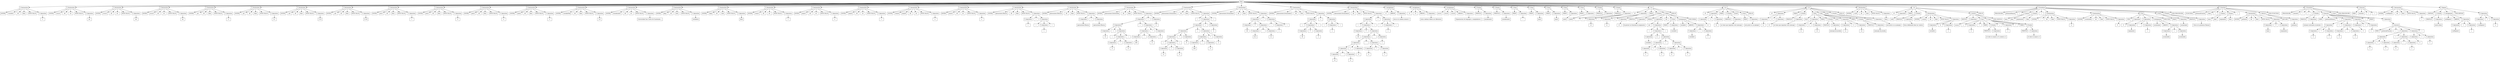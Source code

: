 digraph G {
rootNode [label="Raiz"];
node[shape="rectangle"];
splines=polyline;
concentrate=true;
rootNode ->T_f452ab8a8d3445fa7d9103bd1ad9e86;
T_f452ab8a8d3445fa7d9103bd1ad9e86[label="T_Declaration"];
R_enter_f452ab8a8d3445fa7d9103bd1ad9e86[label="ENTER"];
T_f452ab8a8d3445fa7d9103bd1ad9e86->R_enter_f452ab8a8d3445fa7d9103bd1ad9e86;
Name_f452ab8a8d3445fa7d9103bd1ad9e86_0[label="variable1"];
T_f452ab8a8d3445fa7d9103bd1ad9e86->Name_f452ab8a8d3445fa7d9103bd1ad9e86_0;
As_f452ab8a8d3445fa7d9103bd1ad9e86[label="AS"];
T_f452ab8a8d3445fa7d9103bd1ad9e86->As_f452ab8a8d3445fa7d9103bd1ad9e86;
Datatype_f452ab8a8d3445fa7d9103bd1ad9e86[label="float"];
T_f452ab8a8d3445fa7d9103bd1ad9e86->Datatype_f452ab8a8d3445fa7d9103bd1ad9e86;
With_f452ab8a8d3445fa7d9103bd1ad9e86[label="WITH VALUE"];
T_f452ab8a8d3445fa7d9103bd1ad9e86->With_f452ab8a8d3445fa7d9103bd1ad9e86;
T_f452ab8a8d3445fa7d9103bd1ad9e86->T_fbcd54d958f200cebf6e83fcf;
T_fbcd54d958f200cebf6e83fcf[label="T_Operation"];
Val_fbcd54d958f200cebf6e83fcf[label="5"];
T_fbcd54d958f200cebf6e83fcf->Val_fbcd54d958f200cebf6e83fcf;
rootNode ->T_ecec3cccf9420e8b479852b868c286;
T_ecec3cccf9420e8b479852b868c286[label="T_Declaration"];
R_enter_ecec3cccf9420e8b479852b868c286[label="ENTER"];
T_ecec3cccf9420e8b479852b868c286->R_enter_ecec3cccf9420e8b479852b868c286;
Name_ecec3cccf9420e8b479852b868c286_0[label="curso1"];
T_ecec3cccf9420e8b479852b868c286->Name_ecec3cccf9420e8b479852b868c286_0;
As_ecec3cccf9420e8b479852b868c286[label="AS"];
T_ecec3cccf9420e8b479852b868c286->As_ecec3cccf9420e8b479852b868c286;
Datatype_ecec3cccf9420e8b479852b868c286[label="str"];
T_ecec3cccf9420e8b479852b868c286->Datatype_ecec3cccf9420e8b479852b868c286;
With_ecec3cccf9420e8b479852b868c286[label="WITH VALUE"];
T_ecec3cccf9420e8b479852b868c286->With_ecec3cccf9420e8b479852b868c286;
T_ecec3cccf9420e8b479852b868c286->T_a3f773c461d8de18a40e07a3b86;
T_a3f773c461d8de18a40e07a3b86[label="T_Operation"];
Val_a3f773c461d8de18a40e07a3b86[label="olc"];
T_a3f773c461d8de18a40e07a3b86->Val_a3f773c461d8de18a40e07a3b86;
rootNode ->T_cceaee77ed248e8986ace7b81bfedb3;
T_cceaee77ed248e8986ace7b81bfedb3[label="T_Declaration"];
R_enter_cceaee77ed248e8986ace7b81bfedb3[label="ENTER"];
T_cceaee77ed248e8986ace7b81bfedb3->R_enter_cceaee77ed248e8986ace7b81bfedb3;
Name_cceaee77ed248e8986ace7b81bfedb3_0[label="curso2"];
T_cceaee77ed248e8986ace7b81bfedb3->Name_cceaee77ed248e8986ace7b81bfedb3_0;
As_cceaee77ed248e8986ace7b81bfedb3[label="AS"];
T_cceaee77ed248e8986ace7b81bfedb3->As_cceaee77ed248e8986ace7b81bfedb3;
Datatype_cceaee77ed248e8986ace7b81bfedb3[label="str"];
T_cceaee77ed248e8986ace7b81bfedb3->Datatype_cceaee77ed248e8986ace7b81bfedb3;
With_cceaee77ed248e8986ace7b81bfedb3[label="WITH VALUE"];
T_cceaee77ed248e8986ace7b81bfedb3->With_cceaee77ed248e8986ace7b81bfedb3;
T_cceaee77ed248e8986ace7b81bfedb3->T_b0f27e2ca3c4856beabf38ff2f8e966;
T_b0f27e2ca3c4856beabf38ff2f8e966[label="T_Operation"];
Val_b0f27e2ca3c4856beabf38ff2f8e966[label="olc"];
T_b0f27e2ca3c4856beabf38ff2f8e966->Val_b0f27e2ca3c4856beabf38ff2f8e966;
rootNode ->T_dfbebce96e4861a5ea88dc635ab09a;
T_dfbebce96e4861a5ea88dc635ab09a[label="T_Declaration"];
R_enter_dfbebce96e4861a5ea88dc635ab09a[label="ENTER"];
T_dfbebce96e4861a5ea88dc635ab09a->R_enter_dfbebce96e4861a5ea88dc635ab09a;
Name_dfbebce96e4861a5ea88dc635ab09a_0[label="curso3"];
T_dfbebce96e4861a5ea88dc635ab09a->Name_dfbebce96e4861a5ea88dc635ab09a_0;
As_dfbebce96e4861a5ea88dc635ab09a[label="AS"];
T_dfbebce96e4861a5ea88dc635ab09a->As_dfbebce96e4861a5ea88dc635ab09a;
Datatype_dfbebce96e4861a5ea88dc635ab09a[label="str"];
T_dfbebce96e4861a5ea88dc635ab09a->Datatype_dfbebce96e4861a5ea88dc635ab09a;
With_dfbebce96e4861a5ea88dc635ab09a[label="WITH VALUE"];
T_dfbebce96e4861a5ea88dc635ab09a->With_dfbebce96e4861a5ea88dc635ab09a;
T_dfbebce96e4861a5ea88dc635ab09a->T_fe3de92d4caeaaa61597eebe2e06;
T_fe3de92d4caeaaa61597eebe2e06[label="T_Operation"];
Val_fe3de92d4caeaaa61597eebe2e06[label="olc"];
T_fe3de92d4caeaaa61597eebe2e06->Val_fe3de92d4caeaaa61597eebe2e06;
rootNode ->T_ec4b49f481488a98a2a7b3f7222640;
T_ec4b49f481488a98a2a7b3f7222640[label="T_Declaration"];
R_enter_ec4b49f481488a98a2a7b3f7222640[label="ENTER"];
T_ec4b49f481488a98a2a7b3f7222640->R_enter_ec4b49f481488a98a2a7b3f7222640;
Name_ec4b49f481488a98a2a7b3f7222640_0[label="pi1"];
T_ec4b49f481488a98a2a7b3f7222640->Name_ec4b49f481488a98a2a7b3f7222640_0;
As_ec4b49f481488a98a2a7b3f7222640[label="AS"];
T_ec4b49f481488a98a2a7b3f7222640->As_ec4b49f481488a98a2a7b3f7222640;
Datatype_ec4b49f481488a98a2a7b3f7222640[label="float"];
T_ec4b49f481488a98a2a7b3f7222640->Datatype_ec4b49f481488a98a2a7b3f7222640;
With_ec4b49f481488a98a2a7b3f7222640[label="WITH VALUE"];
T_ec4b49f481488a98a2a7b3f7222640->With_ec4b49f481488a98a2a7b3f7222640;
T_ec4b49f481488a98a2a7b3f7222640->T_cecc7948a845c480f44f5a3919e574;
T_cecc7948a845c480f44f5a3919e574[label="T_Operation"];
Val_cecc7948a845c480f44f5a3919e574[label="3"];
T_cecc7948a845c480f44f5a3919e574->Val_cecc7948a845c480f44f5a3919e574;
rootNode ->T_cddd49224a3593e04b2cba4c004f;
T_cddd49224a3593e04b2cba4c004f[label="T_Declaration"];
R_enter_cddd49224a3593e04b2cba4c004f[label="ENTER"];
T_cddd49224a3593e04b2cba4c004f->R_enter_cddd49224a3593e04b2cba4c004f;
Name_cddd49224a3593e04b2cba4c004f_0[label="pi2"];
T_cddd49224a3593e04b2cba4c004f->Name_cddd49224a3593e04b2cba4c004f_0;
As_cddd49224a3593e04b2cba4c004f[label="AS"];
T_cddd49224a3593e04b2cba4c004f->As_cddd49224a3593e04b2cba4c004f;
Datatype_cddd49224a3593e04b2cba4c004f[label="float"];
T_cddd49224a3593e04b2cba4c004f->Datatype_cddd49224a3593e04b2cba4c004f;
With_cddd49224a3593e04b2cba4c004f[label="WITH VALUE"];
T_cddd49224a3593e04b2cba4c004f->With_cddd49224a3593e04b2cba4c004f;
T_cddd49224a3593e04b2cba4c004f->T_c90cb54c67d4d64b519185fb4d8fa69;
T_c90cb54c67d4d64b519185fb4d8fa69[label="T_Operation"];
Val_c90cb54c67d4d64b519185fb4d8fa69[label="3.1"];
T_c90cb54c67d4d64b519185fb4d8fa69->Val_c90cb54c67d4d64b519185fb4d8fa69;
rootNode ->T_a03ed12bfe844e584d5a913f6f57cdc;
T_a03ed12bfe844e584d5a913f6f57cdc[label="T_Declaration"];
R_enter_a03ed12bfe844e584d5a913f6f57cdc[label="ENTER"];
T_a03ed12bfe844e584d5a913f6f57cdc->R_enter_a03ed12bfe844e584d5a913f6f57cdc;
Name_a03ed12bfe844e584d5a913f6f57cdc_0[label="pi3"];
T_a03ed12bfe844e584d5a913f6f57cdc->Name_a03ed12bfe844e584d5a913f6f57cdc_0;
As_a03ed12bfe844e584d5a913f6f57cdc[label="AS"];
T_a03ed12bfe844e584d5a913f6f57cdc->As_a03ed12bfe844e584d5a913f6f57cdc;
Datatype_a03ed12bfe844e584d5a913f6f57cdc[label="float"];
T_a03ed12bfe844e584d5a913f6f57cdc->Datatype_a03ed12bfe844e584d5a913f6f57cdc;
With_a03ed12bfe844e584d5a913f6f57cdc[label="WITH VALUE"];
T_a03ed12bfe844e584d5a913f6f57cdc->With_a03ed12bfe844e584d5a913f6f57cdc;
T_a03ed12bfe844e584d5a913f6f57cdc->T_e07b4ce28b92682ead72a166;
T_e07b4ce28b92682ead72a166[label="T_Operation"];
Val_e07b4ce28b92682ead72a166[label="3.14"];
T_e07b4ce28b92682ead72a166->Val_e07b4ce28b92682ead72a166;
rootNode ->T_ca80d39f244474eb4beaa4d21747f36;
T_ca80d39f244474eb4beaa4d21747f36[label="T_Declaration"];
R_enter_ca80d39f244474eb4beaa4d21747f36[label="ENTER"];
T_ca80d39f244474eb4beaa4d21747f36->R_enter_ca80d39f244474eb4beaa4d21747f36;
Name_ca80d39f244474eb4beaa4d21747f36_0[label="pi4"];
T_ca80d39f244474eb4beaa4d21747f36->Name_ca80d39f244474eb4beaa4d21747f36_0;
As_ca80d39f244474eb4beaa4d21747f36[label="AS"];
T_ca80d39f244474eb4beaa4d21747f36->As_ca80d39f244474eb4beaa4d21747f36;
Datatype_ca80d39f244474eb4beaa4d21747f36[label="float"];
T_ca80d39f244474eb4beaa4d21747f36->Datatype_ca80d39f244474eb4beaa4d21747f36;
With_ca80d39f244474eb4beaa4d21747f36[label="WITH VALUE"];
T_ca80d39f244474eb4beaa4d21747f36->With_ca80d39f244474eb4beaa4d21747f36;
T_ca80d39f244474eb4beaa4d21747f36->T_bad76cab13492f98f16008e203aee7;
T_bad76cab13492f98f16008e203aee7[label="T_Operation"];
Val_bad76cab13492f98f16008e203aee7[label="3.141"];
T_bad76cab13492f98f16008e203aee7->Val_bad76cab13492f98f16008e203aee7;
rootNode ->T_b3d4a16edf94981b59a11958259199c;
T_b3d4a16edf94981b59a11958259199c[label="T_Declaration"];
R_enter_b3d4a16edf94981b59a11958259199c[label="ENTER"];
T_b3d4a16edf94981b59a11958259199c->R_enter_b3d4a16edf94981b59a11958259199c;
Name_b3d4a16edf94981b59a11958259199c_0[label="anio1"];
T_b3d4a16edf94981b59a11958259199c->Name_b3d4a16edf94981b59a11958259199c_0;
As_b3d4a16edf94981b59a11958259199c[label="AS"];
T_b3d4a16edf94981b59a11958259199c->As_b3d4a16edf94981b59a11958259199c;
Datatype_b3d4a16edf94981b59a11958259199c[label="float"];
T_b3d4a16edf94981b59a11958259199c->Datatype_b3d4a16edf94981b59a11958259199c;
With_b3d4a16edf94981b59a11958259199c[label="WITH VALUE"];
T_b3d4a16edf94981b59a11958259199c->With_b3d4a16edf94981b59a11958259199c;
T_b3d4a16edf94981b59a11958259199c->T_bd1ceb7f7d4ebf948828e58b670bb6;
T_bd1ceb7f7d4ebf948828e58b670bb6[label="T_Operation"];
Val_bd1ceb7f7d4ebf948828e58b670bb6[label="1"];
T_bd1ceb7f7d4ebf948828e58b670bb6->Val_bd1ceb7f7d4ebf948828e58b670bb6;
rootNode ->T_c0ec6d4d04f80b93958aab953646f;
T_c0ec6d4d04f80b93958aab953646f[label="T_Declaration"];
R_enter_c0ec6d4d04f80b93958aab953646f[label="ENTER"];
T_c0ec6d4d04f80b93958aab953646f->R_enter_c0ec6d4d04f80b93958aab953646f;
Name_c0ec6d4d04f80b93958aab953646f_0[label="anio2"];
T_c0ec6d4d04f80b93958aab953646f->Name_c0ec6d4d04f80b93958aab953646f_0;
As_c0ec6d4d04f80b93958aab953646f[label="AS"];
T_c0ec6d4d04f80b93958aab953646f->As_c0ec6d4d04f80b93958aab953646f;
Datatype_c0ec6d4d04f80b93958aab953646f[label="float"];
T_c0ec6d4d04f80b93958aab953646f->Datatype_c0ec6d4d04f80b93958aab953646f;
With_c0ec6d4d04f80b93958aab953646f[label="WITH VALUE"];
T_c0ec6d4d04f80b93958aab953646f->With_c0ec6d4d04f80b93958aab953646f;
T_c0ec6d4d04f80b93958aab953646f->T_acb4c5be743b6b8e9c692b9f11c8b;
T_acb4c5be743b6b8e9c692b9f11c8b[label="T_Operation"];
Val_acb4c5be743b6b8e9c692b9f11c8b[label="9"];
T_acb4c5be743b6b8e9c692b9f11c8b->Val_acb4c5be743b6b8e9c692b9f11c8b;
rootNode ->T_f790857e97f4f25846b01a8685b4e2d;
T_f790857e97f4f25846b01a8685b4e2d[label="T_Declaration"];
R_enter_f790857e97f4f25846b01a8685b4e2d[label="ENTER"];
T_f790857e97f4f25846b01a8685b4e2d->R_enter_f790857e97f4f25846b01a8685b4e2d;
Name_f790857e97f4f25846b01a8685b4e2d_0[label="anio3"];
T_f790857e97f4f25846b01a8685b4e2d->Name_f790857e97f4f25846b01a8685b4e2d_0;
As_f790857e97f4f25846b01a8685b4e2d[label="AS"];
T_f790857e97f4f25846b01a8685b4e2d->As_f790857e97f4f25846b01a8685b4e2d;
Datatype_f790857e97f4f25846b01a8685b4e2d[label="float"];
T_f790857e97f4f25846b01a8685b4e2d->Datatype_f790857e97f4f25846b01a8685b4e2d;
With_f790857e97f4f25846b01a8685b4e2d[label="WITH VALUE"];
T_f790857e97f4f25846b01a8685b4e2d->With_f790857e97f4f25846b01a8685b4e2d;
T_f790857e97f4f25846b01a8685b4e2d->T_be77ec0fdc4e19a23e5bc6e1cd7996;
T_be77ec0fdc4e19a23e5bc6e1cd7996[label="T_Operation"];
Val_be77ec0fdc4e19a23e5bc6e1cd7996[label="4"];
T_be77ec0fdc4e19a23e5bc6e1cd7996->Val_be77ec0fdc4e19a23e5bc6e1cd7996;
rootNode ->T_cf67b8059ee478f96d2f5fdfdf44ad6;
T_cf67b8059ee478f96d2f5fdfdf44ad6[label="T_Declaration"];
R_enter_cf67b8059ee478f96d2f5fdfdf44ad6[label="ENTER"];
T_cf67b8059ee478f96d2f5fdfdf44ad6->R_enter_cf67b8059ee478f96d2f5fdfdf44ad6;
Name_cf67b8059ee478f96d2f5fdfdf44ad6_0[label="anio4"];
T_cf67b8059ee478f96d2f5fdfdf44ad6->Name_cf67b8059ee478f96d2f5fdfdf44ad6_0;
As_cf67b8059ee478f96d2f5fdfdf44ad6[label="AS"];
T_cf67b8059ee478f96d2f5fdfdf44ad6->As_cf67b8059ee478f96d2f5fdfdf44ad6;
Datatype_cf67b8059ee478f96d2f5fdfdf44ad6[label="float"];
T_cf67b8059ee478f96d2f5fdfdf44ad6->Datatype_cf67b8059ee478f96d2f5fdfdf44ad6;
With_cf67b8059ee478f96d2f5fdfdf44ad6[label="WITH VALUE"];
T_cf67b8059ee478f96d2f5fdfdf44ad6->With_cf67b8059ee478f96d2f5fdfdf44ad6;
T_cf67b8059ee478f96d2f5fdfdf44ad6->T_ef725ad4016ba104181f69a3a9a;
T_ef725ad4016ba104181f69a3a9a[label="T_Operation"];
Val_ef725ad4016ba104181f69a3a9a[label="5"];
T_ef725ad4016ba104181f69a3a9a->Val_ef725ad4016ba104181f69a3a9a;
rootNode ->T_cf451d34b064a029809844c680b2916;
T_cf451d34b064a029809844c680b2916[label="T_Declaration"];
R_enter_cf451d34b064a029809844c680b2916[label="ENTER"];
T_cf451d34b064a029809844c680b2916->R_enter_cf451d34b064a029809844c680b2916;
Name_cf451d34b064a029809844c680b2916_0[label="variableNeg"];
T_cf451d34b064a029809844c680b2916->Name_cf451d34b064a029809844c680b2916_0;
As_cf451d34b064a029809844c680b2916[label="AS"];
T_cf451d34b064a029809844c680b2916->As_cf451d34b064a029809844c680b2916;
Datatype_cf451d34b064a029809844c680b2916[label="float"];
T_cf451d34b064a029809844c680b2916->Datatype_cf451d34b064a029809844c680b2916;
With_cf451d34b064a029809844c680b2916[label="WITH VALUE"];
T_cf451d34b064a029809844c680b2916->With_cf451d34b064a029809844c680b2916;
T_cf451d34b064a029809844c680b2916->T_eeefbb354c4cb006bfefbdc28be9;
T_eeefbb354c4cb006bfefbdc28be9[label="T_Operation"];
Val_eeefbb354c4cb006bfefbdc28be9[label="5.0"];
T_eeefbb354c4cb006bfefbdc28be9->Val_eeefbb354c4cb006bfefbdc28be9;
rootNode ->T_e3be14b9bb0776f735fc6472f;
T_e3be14b9bb0776f735fc6472f[label="T_Declaration"];
R_enter_e3be14b9bb0776f735fc6472f[label="ENTER"];
T_e3be14b9bb0776f735fc6472f->R_enter_e3be14b9bb0776f735fc6472f;
Name_e3be14b9bb0776f735fc6472f_0[label="encabezado1"];
T_e3be14b9bb0776f735fc6472f->Name_e3be14b9bb0776f735fc6472f_0;
As_e3be14b9bb0776f735fc6472f[label="AS"];
T_e3be14b9bb0776f735fc6472f->As_e3be14b9bb0776f735fc6472f;
Datatype_e3be14b9bb0776f735fc6472f[label="str"];
T_e3be14b9bb0776f735fc6472f->Datatype_e3be14b9bb0776f735fc6472f;
With_e3be14b9bb0776f735fc6472f[label="WITH VALUE"];
T_e3be14b9bb0776f735fc6472f->With_e3be14b9bb0776f735fc6472f;
T_e3be14b9bb0776f735fc6472f->T_c974e98294c12a7b840944728d1c4;
T_c974e98294c12a7b840944728d1c4[label="T_Operation"];
Val_c974e98294c12a7b840944728d1c4[label="Universidad San Carlos de Guatemala...;"];
T_c974e98294c12a7b840944728d1c4->Val_c974e98294c12a7b840944728d1c4;
rootNode ->T_dbae528d8e4aeb85b3e777cc261b62;
T_dbae528d8e4aeb85b3e777cc261b62[label="T_Declaration"];
R_enter_dbae528d8e4aeb85b3e777cc261b62[label="ENTER"];
T_dbae528d8e4aeb85b3e777cc261b62->R_enter_dbae528d8e4aeb85b3e777cc261b62;
Name_dbae528d8e4aeb85b3e777cc261b62_0[label="flag1"];
T_dbae528d8e4aeb85b3e777cc261b62->Name_dbae528d8e4aeb85b3e777cc261b62_0;
As_dbae528d8e4aeb85b3e777cc261b62[label="AS"];
T_dbae528d8e4aeb85b3e777cc261b62->As_dbae528d8e4aeb85b3e777cc261b62;
Datatype_dbae528d8e4aeb85b3e777cc261b62[label="bool"];
T_dbae528d8e4aeb85b3e777cc261b62->Datatype_dbae528d8e4aeb85b3e777cc261b62;
With_dbae528d8e4aeb85b3e777cc261b62[label="WITH VALUE"];
T_dbae528d8e4aeb85b3e777cc261b62->With_dbae528d8e4aeb85b3e777cc261b62;
T_dbae528d8e4aeb85b3e777cc261b62->T_c667540b3a744db8efd6e5100afa900;
T_c667540b3a744db8efd6e5100afa900[label="T_Operation"];
Val_c667540b3a744db8efd6e5100afa900[label="verdadero"];
T_c667540b3a744db8efd6e5100afa900->Val_c667540b3a744db8efd6e5100afa900;
rootNode ->T_a53d40cdd647069937884160fe13e7;
T_a53d40cdd647069937884160fe13e7[label="T_Declaration"];
R_enter_a53d40cdd647069937884160fe13e7[label="ENTER"];
T_a53d40cdd647069937884160fe13e7->R_enter_a53d40cdd647069937884160fe13e7;
Name_a53d40cdd647069937884160fe13e7_0[label="flag2"];
T_a53d40cdd647069937884160fe13e7->Name_a53d40cdd647069937884160fe13e7_0;
As_a53d40cdd647069937884160fe13e7[label="AS"];
T_a53d40cdd647069937884160fe13e7->As_a53d40cdd647069937884160fe13e7;
Datatype_a53d40cdd647069937884160fe13e7[label="bool"];
T_a53d40cdd647069937884160fe13e7->Datatype_a53d40cdd647069937884160fe13e7;
With_a53d40cdd647069937884160fe13e7[label="WITH VALUE"];
T_a53d40cdd647069937884160fe13e7->With_a53d40cdd647069937884160fe13e7;
T_a53d40cdd647069937884160fe13e7->T_ce369f54f95a150ffe63a7d0078;
T_ce369f54f95a150ffe63a7d0078[label="T_Operation"];
Val_ce369f54f95a150ffe63a7d0078[label="falso"];
T_ce369f54f95a150ffe63a7d0078->Val_ce369f54f95a150ffe63a7d0078;
rootNode ->T_a88710e438fbf57275a6e80a4d4;
T_a88710e438fbf57275a6e80a4d4[label="T_Declaration"];
R_enter_a88710e438fbf57275a6e80a4d4[label="ENTER"];
T_a88710e438fbf57275a6e80a4d4->R_enter_a88710e438fbf57275a6e80a4d4;
Name_a88710e438fbf57275a6e80a4d4_0[label="name1"];
T_a88710e438fbf57275a6e80a4d4->Name_a88710e438fbf57275a6e80a4d4_0;
As_a88710e438fbf57275a6e80a4d4[label="AS"];
T_a88710e438fbf57275a6e80a4d4->As_a88710e438fbf57275a6e80a4d4;
Datatype_a88710e438fbf57275a6e80a4d4[label="str"];
T_a88710e438fbf57275a6e80a4d4->Datatype_a88710e438fbf57275a6e80a4d4;
With_a88710e438fbf57275a6e80a4d4[label="WITH VALUE"];
T_a88710e438fbf57275a6e80a4d4->With_a88710e438fbf57275a6e80a4d4;
T_a88710e438fbf57275a6e80a4d4->T_e3a7e1cec406c989ca53da149da0a;
T_e3a7e1cec406c989ca53da149da0a[label="T_Operation"];
Val_e3a7e1cec406c989ca53da149da0a[label="f"];
T_e3a7e1cec406c989ca53da149da0a->Val_e3a7e1cec406c989ca53da149da0a;
rootNode ->T_c61d3244039b42186c5213f640b;
T_c61d3244039b42186c5213f640b[label="T_Declaration"];
R_enter_c61d3244039b42186c5213f640b[label="ENTER"];
T_c61d3244039b42186c5213f640b->R_enter_c61d3244039b42186c5213f640b;
Name_c61d3244039b42186c5213f640b_0[label="name2"];
T_c61d3244039b42186c5213f640b->Name_c61d3244039b42186c5213f640b_0;
As_c61d3244039b42186c5213f640b[label="AS"];
T_c61d3244039b42186c5213f640b->As_c61d3244039b42186c5213f640b;
Datatype_c61d3244039b42186c5213f640b[label="str"];
T_c61d3244039b42186c5213f640b->Datatype_c61d3244039b42186c5213f640b;
With_c61d3244039b42186c5213f640b[label="WITH VALUE"];
T_c61d3244039b42186c5213f640b->With_c61d3244039b42186c5213f640b;
T_c61d3244039b42186c5213f640b->T_dbffb311a974bf1a8f868b689f58116;
T_dbffb311a974bf1a8f868b689f58116[label="T_Operation"];
Val_dbffb311a974bf1a8f868b689f58116[label="e"];
T_dbffb311a974bf1a8f868b689f58116->Val_dbffb311a974bf1a8f868b689f58116;
rootNode ->T_aeba91c001f4e5ea514626499362d1d;
T_aeba91c001f4e5ea514626499362d1d[label="T_Declaration"];
R_enter_aeba91c001f4e5ea514626499362d1d[label="ENTER"];
T_aeba91c001f4e5ea514626499362d1d->R_enter_aeba91c001f4e5ea514626499362d1d;
Name_aeba91c001f4e5ea514626499362d1d_0[label="name3"];
T_aeba91c001f4e5ea514626499362d1d->Name_aeba91c001f4e5ea514626499362d1d_0;
As_aeba91c001f4e5ea514626499362d1d[label="AS"];
T_aeba91c001f4e5ea514626499362d1d->As_aeba91c001f4e5ea514626499362d1d;
Datatype_aeba91c001f4e5ea514626499362d1d[label="str"];
T_aeba91c001f4e5ea514626499362d1d->Datatype_aeba91c001f4e5ea514626499362d1d;
With_aeba91c001f4e5ea514626499362d1d[label="WITH VALUE"];
T_aeba91c001f4e5ea514626499362d1d->With_aeba91c001f4e5ea514626499362d1d;
T_aeba91c001f4e5ea514626499362d1d->T_dceaf8d10ec4f55afa7cdebfe6e076a;
T_dceaf8d10ec4f55afa7cdebfe6e076a[label="T_Operation"];
Val_dceaf8d10ec4f55afa7cdebfe6e076a[label="r"];
T_dceaf8d10ec4f55afa7cdebfe6e076a->Val_dceaf8d10ec4f55afa7cdebfe6e076a;
rootNode ->T_aca149d16904f29b8d9b5d1771a45b6;
T_aca149d16904f29b8d9b5d1771a45b6[label="T_Declaration"];
R_enter_aca149d16904f29b8d9b5d1771a45b6[label="ENTER"];
T_aca149d16904f29b8d9b5d1771a45b6->R_enter_aca149d16904f29b8d9b5d1771a45b6;
Name_aca149d16904f29b8d9b5d1771a45b6_0[label="name4"];
T_aca149d16904f29b8d9b5d1771a45b6->Name_aca149d16904f29b8d9b5d1771a45b6_0;
Name_aca149d16904f29b8d9b5d1771a45b6_1[label="name6"];
T_aca149d16904f29b8d9b5d1771a45b6->Name_aca149d16904f29b8d9b5d1771a45b6_1;
As_aca149d16904f29b8d9b5d1771a45b6[label="AS"];
T_aca149d16904f29b8d9b5d1771a45b6->As_aca149d16904f29b8d9b5d1771a45b6;
Datatype_aca149d16904f29b8d9b5d1771a45b6[label="str"];
T_aca149d16904f29b8d9b5d1771a45b6->Datatype_aca149d16904f29b8d9b5d1771a45b6;
With_aca149d16904f29b8d9b5d1771a45b6[label="WITH VALUE"];
T_aca149d16904f29b8d9b5d1771a45b6->With_aca149d16904f29b8d9b5d1771a45b6;
T_aca149d16904f29b8d9b5d1771a45b6->T_cce25b3014d9e8e4a61f329be26c6;
T_cce25b3014d9e8e4a61f329be26c6[label="T_Operation"];
Val_cce25b3014d9e8e4a61f329be26c6[label="n"];
T_cce25b3014d9e8e4a61f329be26c6->Val_cce25b3014d9e8e4a61f329be26c6;
rootNode ->T_eccc7155aa741479845931f310546b5;
T_eccc7155aa741479845931f310546b5[label="T_Declaration"];
R_enter_eccc7155aa741479845931f310546b5[label="ENTER"];
T_eccc7155aa741479845931f310546b5->R_enter_eccc7155aa741479845931f310546b5;
Name_eccc7155aa741479845931f310546b5_0[label="name5"];
T_eccc7155aa741479845931f310546b5->Name_eccc7155aa741479845931f310546b5_0;
As_eccc7155aa741479845931f310546b5[label="AS"];
T_eccc7155aa741479845931f310546b5->As_eccc7155aa741479845931f310546b5;
Datatype_eccc7155aa741479845931f310546b5[label="str"];
T_eccc7155aa741479845931f310546b5->Datatype_eccc7155aa741479845931f310546b5;
With_eccc7155aa741479845931f310546b5[label="WITH VALUE"];
T_eccc7155aa741479845931f310546b5->With_eccc7155aa741479845931f310546b5;
T_eccc7155aa741479845931f310546b5->T_dcec923de634c90bea272986ab21256;
T_dcec923de634c90bea272986ab21256[label="T_Operation"];
Val_dcec923de634c90bea272986ab21256[label="a"];
T_dcec923de634c90bea272986ab21256->Val_dcec923de634c90bea272986ab21256;
rootNode ->T_b7c05f4d6e9a71bba2477f015e;
T_b7c05f4d6e9a71bba2477f015e[label="T_Declaration"];
R_enter_b7c05f4d6e9a71bba2477f015e[label="ENTER"];
T_b7c05f4d6e9a71bba2477f015e->R_enter_b7c05f4d6e9a71bba2477f015e;
Name_b7c05f4d6e9a71bba2477f015e_0[label="operaciones1Basica"];
T_b7c05f4d6e9a71bba2477f015e->Name_b7c05f4d6e9a71bba2477f015e_0;
As_b7c05f4d6e9a71bba2477f015e[label="AS"];
T_b7c05f4d6e9a71bba2477f015e->As_b7c05f4d6e9a71bba2477f015e;
Datatype_b7c05f4d6e9a71bba2477f015e[label="float"];
T_b7c05f4d6e9a71bba2477f015e->Datatype_b7c05f4d6e9a71bba2477f015e;
With_b7c05f4d6e9a71bba2477f015e[label="WITH VALUE"];
T_b7c05f4d6e9a71bba2477f015e->With_b7c05f4d6e9a71bba2477f015e;
T_b7c05f4d6e9a71bba2477f015e->T_cdb959499044d3b80829bbcd75df8b;
T_cdb959499044d3b80829bbcd75df8b[label="T_Operation"];
T_cdb959499044d3b80829bbcd75df8b->T_a33d2e954016acbe314880280c98;
T_a33d2e954016acbe314880280c98[label="T_Operation"];
Val_a33d2e954016acbe314880280c98[label="1"];
T_a33d2e954016acbe314880280c98->Val_a33d2e954016acbe314880280c98;
Op_cdb959499044d3b80829bbcd75df8b[label="+"];
T_cdb959499044d3b80829bbcd75df8b->Op_cdb959499044d3b80829bbcd75df8b;
T_cdb959499044d3b80829bbcd75df8b->T_eae8f63ae9943ce99dcc97d2e3fe895;
T_eae8f63ae9943ce99dcc97d2e3fe895[label="T_Operation"];
SP_eae8f63ae9943ce99dcc97d2e3fe895[label="("];
T_eae8f63ae9943ce99dcc97d2e3fe895->SP_eae8f63ae9943ce99dcc97d2e3fe895;
T_eae8f63ae9943ce99dcc97d2e3fe895->T_f290946ab8b250d1a874c4fbf;
T_f290946ab8b250d1a874c4fbf[label="T_Operation"];
Val_f290946ab8b250d1a874c4fbf[label="1"];
T_f290946ab8b250d1a874c4fbf->Val_f290946ab8b250d1a874c4fbf;
EP_eae8f63ae9943ce99dcc97d2e3fe895[label=")"];
T_eae8f63ae9943ce99dcc97d2e3fe895->EP_eae8f63ae9943ce99dcc97d2e3fe895;
rootNode ->T_adfb3a6e6049dcaec101c89986410d;
T_adfb3a6e6049dcaec101c89986410d[label="T_Declaration"];
R_enter_adfb3a6e6049dcaec101c89986410d[label="ENTER"];
T_adfb3a6e6049dcaec101c89986410d->R_enter_adfb3a6e6049dcaec101c89986410d;
Name_adfb3a6e6049dcaec101c89986410d_0[label="operaciones1Basica2"];
T_adfb3a6e6049dcaec101c89986410d->Name_adfb3a6e6049dcaec101c89986410d_0;
As_adfb3a6e6049dcaec101c89986410d[label="AS"];
T_adfb3a6e6049dcaec101c89986410d->As_adfb3a6e6049dcaec101c89986410d;
Datatype_adfb3a6e6049dcaec101c89986410d[label="float"];
T_adfb3a6e6049dcaec101c89986410d->Datatype_adfb3a6e6049dcaec101c89986410d;
With_adfb3a6e6049dcaec101c89986410d[label="WITH VALUE"];
T_adfb3a6e6049dcaec101c89986410d->With_adfb3a6e6049dcaec101c89986410d;
T_adfb3a6e6049dcaec101c89986410d->T_ec0fb485fcc459aac7ff698534423aa;
T_ec0fb485fcc459aac7ff698534423aa[label="T_Operation"];
T_ec0fb485fcc459aac7ff698534423aa->T_cbf4b8164e6e9c7b85dd5ff24de7;
T_cbf4b8164e6e9c7b85dd5ff24de7[label="T_Operation"];
Val_cbf4b8164e6e9c7b85dd5ff24de7[label="operaciones1Basica"];
T_cbf4b8164e6e9c7b85dd5ff24de7->Val_cbf4b8164e6e9c7b85dd5ff24de7;
Op_ec0fb485fcc459aac7ff698534423aa[label="+"];
T_ec0fb485fcc459aac7ff698534423aa->Op_ec0fb485fcc459aac7ff698534423aa;
T_ec0fb485fcc459aac7ff698534423aa->T_d709136a4115aef2bfd9fa65cc00;
T_d709136a4115aef2bfd9fa65cc00[label="T_Operation"];
Val_d709136a4115aef2bfd9fa65cc00[label="operaciones1Basica"];
T_d709136a4115aef2bfd9fa65cc00->Val_d709136a4115aef2bfd9fa65cc00;
rootNode ->T_fbc08b838b64895a70c54b6cda8f497;
T_fbc08b838b64895a70c54b6cda8f497[label="T_Declaration"];
R_enter_fbc08b838b64895a70c54b6cda8f497[label="ENTER"];
T_fbc08b838b64895a70c54b6cda8f497->R_enter_fbc08b838b64895a70c54b6cda8f497;
Name_fbc08b838b64895a70c54b6cda8f497_0[label="operaciones1Intermedia"];
T_fbc08b838b64895a70c54b6cda8f497->Name_fbc08b838b64895a70c54b6cda8f497_0;
As_fbc08b838b64895a70c54b6cda8f497[label="AS"];
T_fbc08b838b64895a70c54b6cda8f497->As_fbc08b838b64895a70c54b6cda8f497;
Datatype_fbc08b838b64895a70c54b6cda8f497[label="float"];
T_fbc08b838b64895a70c54b6cda8f497->Datatype_fbc08b838b64895a70c54b6cda8f497;
With_fbc08b838b64895a70c54b6cda8f497[label="WITH VALUE"];
T_fbc08b838b64895a70c54b6cda8f497->With_fbc08b838b64895a70c54b6cda8f497;
T_fbc08b838b64895a70c54b6cda8f497->T_d64f86a0340d081686061dd8fd16f;
T_d64f86a0340d081686061dd8fd16f[label="T_Operation"];
T_d64f86a0340d081686061dd8fd16f->T_ae14ffcffff4b9d827aa69060676024;
T_ae14ffcffff4b9d827aa69060676024[label="T_Operation"];
T_ae14ffcffff4b9d827aa69060676024->T_feff2c7219308972;
T_feff2c7219308972[label="T_Operation"];
T_feff2c7219308972->T_b417db6b1534b61927ff3c802a40257;
T_b417db6b1534b61927ff3c802a40257[label="T_Operation"];
Val_b417db6b1534b61927ff3c802a40257[label="15"];
T_b417db6b1534b61927ff3c802a40257->Val_b417db6b1534b61927ff3c802a40257;
Op_feff2c7219308972[label="+"];
T_feff2c7219308972->Op_feff2c7219308972;
T_feff2c7219308972->T_ce57cfff308496eb389574a7191d19c;
T_ce57cfff308496eb389574a7191d19c[label="T_Operation"];
SP_ce57cfff308496eb389574a7191d19c[label="("];
T_ce57cfff308496eb389574a7191d19c->SP_ce57cfff308496eb389574a7191d19c;
T_ce57cfff308496eb389574a7191d19c->T_e9489664bd47a6b98d3a61e8b33284;
T_e9489664bd47a6b98d3a61e8b33284[label="T_Operation"];
T_e9489664bd47a6b98d3a61e8b33284->T_dcfce6f94408ab2c9aa004052e772;
T_dcfce6f94408ab2c9aa004052e772[label="T_Operation"];
Val_dcfce6f94408ab2c9aa004052e772[label="9"];
T_dcfce6f94408ab2c9aa004052e772->Val_dcfce6f94408ab2c9aa004052e772;
Op_e9489664bd47a6b98d3a61e8b33284[label="*"];
T_e9489664bd47a6b98d3a61e8b33284->Op_e9489664bd47a6b98d3a61e8b33284;
T_e9489664bd47a6b98d3a61e8b33284->T_d4b9c80927ec272d05074;
T_d4b9c80927ec272d05074[label="T_Operation"];
Val_d4b9c80927ec272d05074[label="8"];
T_d4b9c80927ec272d05074->Val_d4b9c80927ec272d05074;
EP_ce57cfff308496eb389574a7191d19c[label=")"];
T_ce57cfff308496eb389574a7191d19c->EP_ce57cfff308496eb389574a7191d19c;
Op_ae14ffcffff4b9d827aa69060676024[label="+"];
T_ae14ffcffff4b9d827aa69060676024->Op_ae14ffcffff4b9d827aa69060676024;
T_ae14ffcffff4b9d827aa69060676024->T_cd2b8944e2ae283672bf7558c0;
T_cd2b8944e2ae283672bf7558c0[label="T_Operation"];
T_cd2b8944e2ae283672bf7558c0->T_e41c78dc8d448efb2b8d26a5e6d97c7;
T_e41c78dc8d448efb2b8d26a5e6d97c7[label="T_Operation"];
T_e41c78dc8d448efb2b8d26a5e6d97c7->T_ff6e686d8466ebb23e5c5e699fcfd;
T_ff6e686d8466ebb23e5c5e699fcfd[label="T_Operation"];
Val_ff6e686d8466ebb23e5c5e699fcfd[label="200"];
T_ff6e686d8466ebb23e5c5e699fcfd->Val_ff6e686d8466ebb23e5c5e699fcfd;
Op_e41c78dc8d448efb2b8d26a5e6d97c7[label="/"];
T_e41c78dc8d448efb2b8d26a5e6d97c7->Op_e41c78dc8d448efb2b8d26a5e6d97c7;
T_e41c78dc8d448efb2b8d26a5e6d97c7->T_a2282d59c1c450794407c5d61b08530;
T_a2282d59c1c450794407c5d61b08530[label="T_Operation"];
Val_a2282d59c1c450794407c5d61b08530[label="8"];
T_a2282d59c1c450794407c5d61b08530->Val_a2282d59c1c450794407c5d61b08530;
Op_cd2b8944e2ae283672bf7558c0[label="*"];
T_cd2b8944e2ae283672bf7558c0->Op_cd2b8944e2ae283672bf7558c0;
T_cd2b8944e2ae283672bf7558c0->T_ab12a4e47043c8ab2d8fca2153d349;
T_ab12a4e47043c8ab2d8fca2153d349[label="T_Operation"];
Val_ab12a4e47043c8ab2d8fca2153d349[label="3"];
T_ab12a4e47043c8ab2d8fca2153d349->Val_ab12a4e47043c8ab2d8fca2153d349;
Op_d64f86a0340d081686061dd8fd16f[label="+"];
T_d64f86a0340d081686061dd8fd16f->Op_d64f86a0340d081686061dd8fd16f;
T_d64f86a0340d081686061dd8fd16f->T_b15b6160734848baa0658e8940fb60;
T_b15b6160734848baa0658e8940fb60[label="T_Operation"];
Val_b15b6160734848baa0658e8940fb60[label="9"];
T_b15b6160734848baa0658e8940fb60->Val_b15b6160734848baa0658e8940fb60;
rootNode ->T_f922b30eaaf6eac99;
T_f922b30eaaf6eac99[label="T_Declaration"];
R_enter_f922b30eaaf6eac99[label="ENTER"];
T_f922b30eaaf6eac99->R_enter_f922b30eaaf6eac99;
Name_f922b30eaaf6eac99_0[label="operaciones1Avanzadas1"];
T_f922b30eaaf6eac99->Name_f922b30eaaf6eac99_0;
As_f922b30eaaf6eac99[label="AS"];
T_f922b30eaaf6eac99->As_f922b30eaaf6eac99;
Datatype_f922b30eaaf6eac99[label="float"];
T_f922b30eaaf6eac99->Datatype_f922b30eaaf6eac99;
With_f922b30eaaf6eac99[label="WITH VALUE"];
T_f922b30eaaf6eac99->With_f922b30eaaf6eac99;
T_f922b30eaaf6eac99->T_deba3367eb644fda260d5c086c54b60;
T_deba3367eb644fda260d5c086c54b60[label="T_Operation"];
SP_deba3367eb644fda260d5c086c54b60[label="("];
T_deba3367eb644fda260d5c086c54b60->SP_deba3367eb644fda260d5c086c54b60;
T_deba3367eb644fda260d5c086c54b60->T_eeff203361e421197fc88fe92299e5c;
T_eeff203361e421197fc88fe92299e5c[label="T_Operation"];
T_eeff203361e421197fc88fe92299e5c->T_a2f5f0986c14a0f96f47d2fbf60e28e;
T_a2f5f0986c14a0f96f47d2fbf60e28e[label="T_Operation"];
T_a2f5f0986c14a0f96f47d2fbf60e28e->T_c6feb29ac794a1cb8af324e7050af45;
T_c6feb29ac794a1cb8af324e7050af45[label="T_Operation"];
T_c6feb29ac794a1cb8af324e7050af45->T_fa3c3c55c8d4e3b94cfa8e040295119;
T_fa3c3c55c8d4e3b94cfa8e040295119[label="T_Operation"];
SP_fa3c3c55c8d4e3b94cfa8e040295119[label="("];
T_fa3c3c55c8d4e3b94cfa8e040295119->SP_fa3c3c55c8d4e3b94cfa8e040295119;
T_fa3c3c55c8d4e3b94cfa8e040295119->T_eaaf7fb134c20bf2704a2ba86cdda;
T_eaaf7fb134c20bf2704a2ba86cdda[label="T_Operation"];
T_eaaf7fb134c20bf2704a2ba86cdda->T_eb1be2db86443a5bcd5871106d61171;
T_eb1be2db86443a5bcd5871106d61171[label="T_Operation"];
Val_eb1be2db86443a5bcd5871106d61171[label="15"];
T_eb1be2db86443a5bcd5871106d61171->Val_eb1be2db86443a5bcd5871106d61171;
Op_eaaf7fb134c20bf2704a2ba86cdda[label="+"];
T_eaaf7fb134c20bf2704a2ba86cdda->Op_eaaf7fb134c20bf2704a2ba86cdda;
T_eaaf7fb134c20bf2704a2ba86cdda->T_fabc03656d4a96b33d44c2ac79dd13;
T_fabc03656d4a96b33d44c2ac79dd13[label="T_Operation"];
Val_fabc03656d4a96b33d44c2ac79dd13[label="9"];
T_fabc03656d4a96b33d44c2ac79dd13->Val_fabc03656d4a96b33d44c2ac79dd13;
EP_fa3c3c55c8d4e3b94cfa8e040295119[label=")"];
T_fa3c3c55c8d4e3b94cfa8e040295119->EP_fa3c3c55c8d4e3b94cfa8e040295119;
Op_c6feb29ac794a1cb8af324e7050af45[label="*"];
T_c6feb29ac794a1cb8af324e7050af45->Op_c6feb29ac794a1cb8af324e7050af45;
T_c6feb29ac794a1cb8af324e7050af45->T_fb20613a23a40fe958ee8579313afec;
T_fb20613a23a40fe958ee8579313afec[label="T_Operation"];
Val_fb20613a23a40fe958ee8579313afec[label="8"];
T_fb20613a23a40fe958ee8579313afec->Val_fb20613a23a40fe958ee8579313afec;
Op_a2f5f0986c14a0f96f47d2fbf60e28e[label="+"];
T_a2f5f0986c14a0f96f47d2fbf60e28e->Op_a2f5f0986c14a0f96f47d2fbf60e28e;
T_a2f5f0986c14a0f96f47d2fbf60e28e->T_ffd3c39c1504bb7be45f45c56da27e7;
T_ffd3c39c1504bb7be45f45c56da27e7[label="T_Operation"];
T_ffd3c39c1504bb7be45f45c56da27e7->T_e19e120f46cf997014efdb970d44;
T_e19e120f46cf997014efdb970d44[label="T_Operation"];
T_e19e120f46cf997014efdb970d44->T_da7c455fc446798bdd9baa154efc51;
T_da7c455fc446798bdd9baa154efc51[label="T_Operation"];
Val_da7c455fc446798bdd9baa154efc51[label="200"];
T_da7c455fc446798bdd9baa154efc51->Val_da7c455fc446798bdd9baa154efc51;
Op_e19e120f46cf997014efdb970d44[label="/"];
T_e19e120f46cf997014efdb970d44->Op_e19e120f46cf997014efdb970d44;
T_e19e120f46cf997014efdb970d44->T_ec5093f5724e8c82323129d67c5a3a;
T_ec5093f5724e8c82323129d67c5a3a[label="T_Operation"];
Val_ec5093f5724e8c82323129d67c5a3a[label="8"];
T_ec5093f5724e8c82323129d67c5a3a->Val_ec5093f5724e8c82323129d67c5a3a;
Op_ffd3c39c1504bb7be45f45c56da27e7[label="*"];
T_ffd3c39c1504bb7be45f45c56da27e7->Op_ffd3c39c1504bb7be45f45c56da27e7;
T_ffd3c39c1504bb7be45f45c56da27e7->T_c4cf0ed4e0aa1c217457a060214;
T_c4cf0ed4e0aa1c217457a060214[label="T_Operation"];
Val_c4cf0ed4e0aa1c217457a060214[label="3"];
T_c4cf0ed4e0aa1c217457a060214->Val_c4cf0ed4e0aa1c217457a060214;
Op_eeff203361e421197fc88fe92299e5c[label="+"];
T_eeff203361e421197fc88fe92299e5c->Op_eeff203361e421197fc88fe92299e5c;
T_eeff203361e421197fc88fe92299e5c->T_df859f8f4f76997ff4f3aac7c2b7;
T_df859f8f4f76997ff4f3aac7c2b7[label="T_Operation"];
Val_df859f8f4f76997ff4f3aac7c2b7[label="9"];
T_df859f8f4f76997ff4f3aac7c2b7->Val_df859f8f4f76997ff4f3aac7c2b7;
EP_deba3367eb644fda260d5c086c54b60[label=")"];
T_deba3367eb644fda260d5c086c54b60->EP_deba3367eb644fda260d5c086c54b60;
rootNode ->T_beffe96044a889a7e730718d14b0c;
T_beffe96044a889a7e730718d14b0c[label="T_Declaration"];
R_enter_beffe96044a889a7e730718d14b0c[label="ENTER"];
T_beffe96044a889a7e730718d14b0c->R_enter_beffe96044a889a7e730718d14b0c;
Name_beffe96044a889a7e730718d14b0c_0[label="operaciones1Avanzadas2"];
T_beffe96044a889a7e730718d14b0c->Name_beffe96044a889a7e730718d14b0c_0;
As_beffe96044a889a7e730718d14b0c[label="AS"];
T_beffe96044a889a7e730718d14b0c->As_beffe96044a889a7e730718d14b0c;
Datatype_beffe96044a889a7e730718d14b0c[label="float"];
T_beffe96044a889a7e730718d14b0c->Datatype_beffe96044a889a7e730718d14b0c;
With_beffe96044a889a7e730718d14b0c[label="WITH VALUE"];
T_beffe96044a889a7e730718d14b0c->With_beffe96044a889a7e730718d14b0c;
T_beffe96044a889a7e730718d14b0c->T_bd557f462014fe7ad9f05b364bd1051;
T_bd557f462014fe7ad9f05b364bd1051[label="T_Operation"];
T_bd557f462014fe7ad9f05b364bd1051->T_aabdc803be4a72a12ee181e7e6ca2a;
T_aabdc803be4a72a12ee181e7e6ca2a[label="T_Operation"];
T_aabdc803be4a72a12ee181e7e6ca2a->T_bc0ea0c85c4a68a061d1309f08e470;
T_bc0ea0c85c4a68a061d1309f08e470[label="T_Operation"];
Val_bc0ea0c85c4a68a061d1309f08e470[label="30"];
T_bc0ea0c85c4a68a061d1309f08e470->Val_bc0ea0c85c4a68a061d1309f08e470;
Op_aabdc803be4a72a12ee181e7e6ca2a[label="**"];
T_aabdc803be4a72a12ee181e7e6ca2a->Op_aabdc803be4a72a12ee181e7e6ca2a;
T_aabdc803be4a72a12ee181e7e6ca2a->T_abcd3d08447f39e4c270d7f15d36e;
T_abcd3d08447f39e4c270d7f15d36e[label="T_Operation"];
T_abcd3d08447f39e4c270d7f15d36e->T_ccecaf67d74ef491cd4f3720d6badf;
T_ccecaf67d74ef491cd4f3720d6badf[label="T_Operation"];
Val_ccecaf67d74ef491cd4f3720d6badf[label="22.2"];
T_ccecaf67d74ef491cd4f3720d6badf->Val_ccecaf67d74ef491cd4f3720d6badf;
Op_abcd3d08447f39e4c270d7f15d36e[label="-"];
T_abcd3d08447f39e4c270d7f15d36e->Op_abcd3d08447f39e4c270d7f15d36e;
T_abcd3d08447f39e4c270d7f15d36e->T_eb711dc2f85439b99a70da6e46810f2;
T_eb711dc2f85439b99a70da6e46810f2[label="T_Operation"];
Val_eb711dc2f85439b99a70da6e46810f2[label="2.2"];
T_eb711dc2f85439b99a70da6e46810f2->Val_eb711dc2f85439b99a70da6e46810f2;
Op_bd557f462014fe7ad9f05b364bd1051[label="+"];
T_bd557f462014fe7ad9f05b364bd1051->Op_bd557f462014fe7ad9f05b364bd1051;
T_bd557f462014fe7ad9f05b364bd1051->T_bd889b2ef464eb5bd21bc5aa8484495;
T_bd889b2ef464eb5bd21bc5aa8484495[label="T_Operation"];
SP_bd889b2ef464eb5bd21bc5aa8484495[label="("];
T_bd889b2ef464eb5bd21bc5aa8484495->SP_bd889b2ef464eb5bd21bc5aa8484495;
T_bd889b2ef464eb5bd21bc5aa8484495->T_aa86e50dda1404fb3f43c70a80b1f2a;
T_aa86e50dda1404fb3f43c70a80b1f2a[label="T_Operation"];
Val_aa86e50dda1404fb3f43c70a80b1f2a[label="2"];
T_aa86e50dda1404fb3f43c70a80b1f2a->Val_aa86e50dda1404fb3f43c70a80b1f2a;
EP_bd889b2ef464eb5bd21bc5aa8484495[label=")"];
T_bd889b2ef464eb5bd21bc5aa8484495->EP_bd889b2ef464eb5bd21bc5aa8484495;
rootNode ->T_a621a2912a246c4bd1d6bcbf7c5d271;
T_a621a2912a246c4bd1d6bcbf7c5d271[label="T_Declaration"];
R_enter_a621a2912a246c4bd1d6bcbf7c5d271[label="ENTER"];
T_a621a2912a246c4bd1d6bcbf7c5d271->R_enter_a621a2912a246c4bd1d6bcbf7c5d271;
Name_a621a2912a246c4bd1d6bcbf7c5d271_0[label="operaciones1Avanzadas3"];
T_a621a2912a246c4bd1d6bcbf7c5d271->Name_a621a2912a246c4bd1d6bcbf7c5d271_0;
As_a621a2912a246c4bd1d6bcbf7c5d271[label="AS"];
T_a621a2912a246c4bd1d6bcbf7c5d271->As_a621a2912a246c4bd1d6bcbf7c5d271;
Datatype_a621a2912a246c4bd1d6bcbf7c5d271[label="float"];
T_a621a2912a246c4bd1d6bcbf7c5d271->Datatype_a621a2912a246c4bd1d6bcbf7c5d271;
With_a621a2912a246c4bd1d6bcbf7c5d271[label="WITH VALUE"];
T_a621a2912a246c4bd1d6bcbf7c5d271->With_a621a2912a246c4bd1d6bcbf7c5d271;
T_a621a2912a246c4bd1d6bcbf7c5d271->T_ddb4273a6b24e47962b87e05c786121;
T_ddb4273a6b24e47962b87e05c786121[label="T_Operation"];
T_ddb4273a6b24e47962b87e05c786121->T_fccaa5ed86d41b4ba93538f2bea661b;
T_fccaa5ed86d41b4ba93538f2bea661b[label="T_Operation"];
SP_fccaa5ed86d41b4ba93538f2bea661b[label="("];
T_fccaa5ed86d41b4ba93538f2bea661b->SP_fccaa5ed86d41b4ba93538f2bea661b;
T_fccaa5ed86d41b4ba93538f2bea661b->T_ec7b60f319a449e9626ebc5d18ea515;
T_ec7b60f319a449e9626ebc5d18ea515[label="T_Operation"];
T_ec7b60f319a449e9626ebc5d18ea515->T_fe9302c140a488e8ba884742ec1b3aa;
T_fe9302c140a488e8ba884742ec1b3aa[label="T_Operation"];
Val_fe9302c140a488e8ba884742ec1b3aa[label="30"];
T_fe9302c140a488e8ba884742ec1b3aa->Val_fe9302c140a488e8ba884742ec1b3aa;
Op_ec7b60f319a449e9626ebc5d18ea515[label="**"];
T_ec7b60f319a449e9626ebc5d18ea515->Op_ec7b60f319a449e9626ebc5d18ea515;
T_ec7b60f319a449e9626ebc5d18ea515->T_dc3f25f4a40b6c5502c41c99373;
T_dc3f25f4a40b6c5502c41c99373[label="T_Operation"];
Val_dc3f25f4a40b6c5502c41c99373[label="2"];
T_dc3f25f4a40b6c5502c41c99373->Val_dc3f25f4a40b6c5502c41c99373;
EP_fccaa5ed86d41b4ba93538f2bea661b[label=")"];
T_fccaa5ed86d41b4ba93538f2bea661b->EP_fccaa5ed86d41b4ba93538f2bea661b;
Op_ddb4273a6b24e47962b87e05c786121[label="+"];
T_ddb4273a6b24e47962b87e05c786121->Op_ddb4273a6b24e47962b87e05c786121;
T_ddb4273a6b24e47962b87e05c786121->T_dbdf497b19246ad8e9e16b57b33659e;
T_dbdf497b19246ad8e9e16b57b33659e[label="T_Operation"];
SP_dbdf497b19246ad8e9e16b57b33659e[label="("];
T_dbdf497b19246ad8e9e16b57b33659e->SP_dbdf497b19246ad8e9e16b57b33659e;
T_dbdf497b19246ad8e9e16b57b33659e->T_c473daa71c46d0b26cf0e7be4ff606;
T_c473daa71c46d0b26cf0e7be4ff606[label="T_Operation"];
Val_c473daa71c46d0b26cf0e7be4ff606[label="2"];
T_c473daa71c46d0b26cf0e7be4ff606->Val_c473daa71c46d0b26cf0e7be4ff606;
EP_dbdf497b19246ad8e9e16b57b33659e[label=")"];
T_dbdf497b19246ad8e9e16b57b33659e->EP_dbdf497b19246ad8e9e16b57b33659e;
rootNode ->T_ebdc054116416c86ded7c912446bf8;
T_ebdc054116416c86ded7c912446bf8[label="T_Declaration"];
R_enter_ebdc054116416c86ded7c912446bf8[label="ENTER"];
T_ebdc054116416c86ded7c912446bf8->R_enter_ebdc054116416c86ded7c912446bf8;
Name_ebdc054116416c86ded7c912446bf8_0[label="operaciones1Avanzadas4"];
T_ebdc054116416c86ded7c912446bf8->Name_ebdc054116416c86ded7c912446bf8_0;
As_ebdc054116416c86ded7c912446bf8[label="AS"];
T_ebdc054116416c86ded7c912446bf8->As_ebdc054116416c86ded7c912446bf8;
Datatype_ebdc054116416c86ded7c912446bf8[label="float"];
T_ebdc054116416c86ded7c912446bf8->Datatype_ebdc054116416c86ded7c912446bf8;
With_ebdc054116416c86ded7c912446bf8[label="WITH VALUE"];
T_ebdc054116416c86ded7c912446bf8->With_ebdc054116416c86ded7c912446bf8;
T_ebdc054116416c86ded7c912446bf8->T_eb18fe3e802495ebb86ad26f24e8d4f;
T_eb18fe3e802495ebb86ad26f24e8d4f[label="T_Operation"];
T_eb18fe3e802495ebb86ad26f24e8d4f->T_db87c704ad094f7a4aee5953fb5;
T_db87c704ad094f7a4aee5953fb5[label="T_Operation"];
SP_db87c704ad094f7a4aee5953fb5[label="("];
T_db87c704ad094f7a4aee5953fb5->SP_db87c704ad094f7a4aee5953fb5;
T_db87c704ad094f7a4aee5953fb5->T_d51aeff450b9335326b51bc746a;
T_d51aeff450b9335326b51bc746a[label="T_Operation"];
T_d51aeff450b9335326b51bc746a->T_cee62c9d2ee45ad88ecc10f97a2aa5f;
T_cee62c9d2ee45ad88ecc10f97a2aa5f[label="T_Operation"];
Val_cee62c9d2ee45ad88ecc10f97a2aa5f[label="30"];
T_cee62c9d2ee45ad88ecc10f97a2aa5f->Val_cee62c9d2ee45ad88ecc10f97a2aa5f;
Op_d51aeff450b9335326b51bc746a[label="**"];
T_d51aeff450b9335326b51bc746a->Op_d51aeff450b9335326b51bc746a;
T_d51aeff450b9335326b51bc746a->T_a118e6e2ed14ca1bde2b75413889442;
T_a118e6e2ed14ca1bde2b75413889442[label="T_Operation"];
T_a118e6e2ed14ca1bde2b75413889442->T_a0a5d2e3c45a18da2974c4280fd2a;
T_a0a5d2e3c45a18da2974c4280fd2a[label="T_Operation"];
T_a0a5d2e3c45a18da2974c4280fd2a->T_bd890da48e424ab78522928f3456cd;
T_bd890da48e424ab78522928f3456cd[label="T_Operation"];
T_bd890da48e424ab78522928f3456cd->T_aeaa44c4f46bab3048db2972425c2;
T_aeaa44c4f46bab3048db2972425c2[label="T_Operation"];
T_aeaa44c4f46bab3048db2972425c2->T_c144d7294556b5f83516ba7aefcf;
T_c144d7294556b5f83516ba7aefcf[label="T_Operation"];
Val_c144d7294556b5f83516ba7aefcf[label="10"];
T_c144d7294556b5f83516ba7aefcf->Val_c144d7294556b5f83516ba7aefcf;
Op_aeaa44c4f46bab3048db2972425c2[label="-"];
T_aeaa44c4f46bab3048db2972425c2->Op_aeaa44c4f46bab3048db2972425c2;
T_aeaa44c4f46bab3048db2972425c2->T_d5ac5b02b44a688b09d00e88006fe5;
T_d5ac5b02b44a688b09d00e88006fe5[label="T_Operation"];
Val_d5ac5b02b44a688b09d00e88006fe5[label="8"];
T_d5ac5b02b44a688b09d00e88006fe5->Val_d5ac5b02b44a688b09d00e88006fe5;
Op_bd890da48e424ab78522928f3456cd[label="+"];
T_bd890da48e424ab78522928f3456cd->Op_bd890da48e424ab78522928f3456cd;
T_bd890da48e424ab78522928f3456cd->T_beb5a9f7a4b1798843885e55f972a;
T_beb5a9f7a4b1798843885e55f972a[label="T_Operation"];
Val_beb5a9f7a4b1798843885e55f972a[label="9"];
T_beb5a9f7a4b1798843885e55f972a->Val_beb5a9f7a4b1798843885e55f972a;
Op_a0a5d2e3c45a18da2974c4280fd2a[label="-"];
T_a0a5d2e3c45a18da2974c4280fd2a->Op_a0a5d2e3c45a18da2974c4280fd2a;
T_a0a5d2e3c45a18da2974c4280fd2a->T_a856ac623d143b48efb30820bdf996a;
T_a856ac623d143b48efb30820bdf996a[label="T_Operation"];
T_a856ac623d143b48efb30820bdf996a->T_ee74e1a41c6b9c402e09449d0b0;
T_ee74e1a41c6b9c402e09449d0b0[label="T_Operation"];
Val_ee74e1a41c6b9c402e09449d0b0[label="4"];
T_ee74e1a41c6b9c402e09449d0b0->Val_ee74e1a41c6b9c402e09449d0b0;
Op_a856ac623d143b48efb30820bdf996a[label="*"];
T_a856ac623d143b48efb30820bdf996a->Op_a856ac623d143b48efb30820bdf996a;
T_a856ac623d143b48efb30820bdf996a->T_a5516f6c7f9477da2b781dc7a24832f;
T_a5516f6c7f9477da2b781dc7a24832f[label="T_Operation"];
Val_a5516f6c7f9477da2b781dc7a24832f[label="2"];
T_a5516f6c7f9477da2b781dc7a24832f->Val_a5516f6c7f9477da2b781dc7a24832f;
Op_a118e6e2ed14ca1bde2b75413889442[label="-"];
T_a118e6e2ed14ca1bde2b75413889442->Op_a118e6e2ed14ca1bde2b75413889442;
T_a118e6e2ed14ca1bde2b75413889442->T_c3c4bac38745ae917aa206b9375c8c;
T_c3c4bac38745ae917aa206b9375c8c[label="T_Operation"];
Val_c3c4bac38745ae917aa206b9375c8c[label="1"];
T_c3c4bac38745ae917aa206b9375c8c->Val_c3c4bac38745ae917aa206b9375c8c;
EP_db87c704ad094f7a4aee5953fb5[label=")"];
T_db87c704ad094f7a4aee5953fb5->EP_db87c704ad094f7a4aee5953fb5;
Op_eb18fe3e802495ebb86ad26f24e8d4f[label="+"];
T_eb18fe3e802495ebb86ad26f24e8d4f->Op_eb18fe3e802495ebb86ad26f24e8d4f;
T_eb18fe3e802495ebb86ad26f24e8d4f->T_c47aa51e8e9414f89400587d8e096bd;
T_c47aa51e8e9414f89400587d8e096bd[label="T_Operation"];
SP_c47aa51e8e9414f89400587d8e096bd[label="("];
T_c47aa51e8e9414f89400587d8e096bd->SP_c47aa51e8e9414f89400587d8e096bd;
T_c47aa51e8e9414f89400587d8e096bd->T_c2b9432d8410480ee5992018f5dc9;
T_c2b9432d8410480ee5992018f5dc9[label="T_Operation"];
Val_c2b9432d8410480ee5992018f5dc9[label="2"];
T_c2b9432d8410480ee5992018f5dc9->Val_c2b9432d8410480ee5992018f5dc9;
EP_c47aa51e8e9414f89400587d8e096bd[label=")"];
T_c47aa51e8e9414f89400587d8e096bd->EP_c47aa51e8e9414f89400587d8e096bd;
rootNode ->T_bfc8d5347ef9087dbe081b54659;
T_bfc8d5347ef9087dbe081b54659[label="T_Assignment"];
Name_bfc8d5347ef9087dbe081b54659_0[label="v1"];
T_bfc8d5347ef9087dbe081b54659->Name_bfc8d5347ef9087dbe081b54659_0;
Arrow_bfc8d5347ef9087dbe081b54659[label="ARROW"];
T_bfc8d5347ef9087dbe081b54659->Arrow_bfc8d5347ef9087dbe081b54659;
T_bfc8d5347ef9087dbe081b54659->T_dfeb4c246bb4d9e85e628f9f635ad10;
T_dfeb4c246bb4d9e85e628f9f635ad10[label="T_Operation"];
Val_dfeb4c246bb4d9e85e628f9f635ad10[label="esta es la cadena numero 1"];
T_dfeb4c246bb4d9e85e628f9f635ad10->Val_dfeb4c246bb4d9e85e628f9f635ad10;
rootNode ->T_c6126974f14987ad3bc5b15cb2170b;
T_c6126974f14987ad3bc5b15cb2170b[label="T_Assignment"];
Name_c6126974f14987ad3bc5b15cb2170b_0[label="v2"];
T_c6126974f14987ad3bc5b15cb2170b->Name_c6126974f14987ad3bc5b15cb2170b_0;
Name_c6126974f14987ad3bc5b15cb2170b_1[label="v3"];
T_c6126974f14987ad3bc5b15cb2170b->Name_c6126974f14987ad3bc5b15cb2170b_1;
Arrow_c6126974f14987ad3bc5b15cb2170b[label="ARROW"];
T_c6126974f14987ad3bc5b15cb2170b->Arrow_c6126974f14987ad3bc5b15cb2170b;
T_c6126974f14987ad3bc5b15cb2170b->T_eb2cbb7a84fa993846ac2cb25a169;
T_eb2cbb7a84fa993846ac2cb25a169[label="T_Operation"];
Val_eb2cbb7a84fa993846ac2cb25a169[label="estas cadenas deben ser diferentes"];
T_eb2cbb7a84fa993846ac2cb25a169->Val_eb2cbb7a84fa993846ac2cb25a169;
rootNode ->T_af38d14ad4b94b0505363129098f5;
T_af38d14ad4b94b0505363129098f5[label="T_Assignment"];
Name_af38d14ad4b94b0505363129098f5_0[label="curso1"];
T_af38d14ad4b94b0505363129098f5->Name_af38d14ad4b94b0505363129098f5_0;
Name_af38d14ad4b94b0505363129098f5_1[label="curso2"];
T_af38d14ad4b94b0505363129098f5->Name_af38d14ad4b94b0505363129098f5_1;
Name_af38d14ad4b94b0505363129098f5_2[label="curso3"];
T_af38d14ad4b94b0505363129098f5->Name_af38d14ad4b94b0505363129098f5_2;
Arrow_af38d14ad4b94b0505363129098f5[label="ARROW"];
T_af38d14ad4b94b0505363129098f5->Arrow_af38d14ad4b94b0505363129098f5;
T_af38d14ad4b94b0505363129098f5->T_be2028212bd4869a017835a827f5b9c;
T_be2028212bd4869a017835a827f5b9c[label="T_Operation"];
Val_be2028212bd4869a017835a827f5b9c[label="Organizacion de lenguajes y compiladores 1"];
T_be2028212bd4869a017835a827f5b9c->Val_be2028212bd4869a017835a827f5b9c;
rootNode ->T_e8bc12ad1634bccb5ce221d369ba981;
T_e8bc12ad1634bccb5ce221d369ba981[label="T_Println"];
R_println_e8bc12ad1634bccb5ce221d369ba981[label="PRINTLN"];
T_e8bc12ad1634bccb5ce221d369ba981->R_println_e8bc12ad1634bccb5ce221d369ba981;
T_e8bc12ad1634bccb5ce221d369ba981->T_d1561943e9846be99861427cd2f9fa0;
T_d1561943e9846be99861427cd2f9fa0[label="T_Operation"];
Val_d1561943e9846be99861427cd2f9fa0[label="encabezado1"];
T_d1561943e9846be99861427cd2f9fa0->Val_d1561943e9846be99861427cd2f9fa0;
rootNode ->T_dfa2df4f04457be92e94b4e81bc76;
T_dfa2df4f04457be92e94b4e81bc76[label="T_Println"];
R_println_dfa2df4f04457be92e94b4e81bc76[label="PRINTLN"];
T_dfa2df4f04457be92e94b4e81bc76->R_println_dfa2df4f04457be92e94b4e81bc76;
T_dfa2df4f04457be92e94b4e81bc76->T_b0436882774c5f51d8a9b3;
T_b0436882774c5f51d8a9b3[label="T_Operation"];
Val_b0436882774c5f51d8a9b3[label="encabezado2"];
T_b0436882774c5f51d8a9b3->Val_b0436882774c5f51d8a9b3;
rootNode ->T_f6a9d01cc4e5685ad0bc2ef95114e;
T_f6a9d01cc4e5685ad0bc2ef95114e[label="T_Print"];
R_print_f6a9d01cc4e5685ad0bc2ef95114e[label="PRINT"];
T_f6a9d01cc4e5685ad0bc2ef95114e->R_print_f6a9d01cc4e5685ad0bc2ef95114e;
T_f6a9d01cc4e5685ad0bc2ef95114e->T_fc82d31c2d04670a9ad49bd18f13393;
T_fc82d31c2d04670a9ad49bd18f13393[label="T_Operation"];
Val_fc82d31c2d04670a9ad49bd18f13393[label="..."];
T_fc82d31c2d04670a9ad49bd18f13393->Val_fc82d31c2d04670a9ad49bd18f13393;
rootNode ->T_e643db214baaa9530a9684c6a989;
T_e643db214baaa9530a9684c6a989[label="T_Print"];
R_print_e643db214baaa9530a9684c6a989[label="PRINT"];
T_e643db214baaa9530a9684c6a989->R_print_e643db214baaa9530a9684c6a989;
T_e643db214baaa9530a9684c6a989->T_cf0499af7244268ad1e10724a070870;
T_cf0499af7244268ad1e10724a070870[label="T_Operation"];
Val_cf0499af7244268ad1e10724a070870[label="anio1"];
T_cf0499af7244268ad1e10724a070870->Val_cf0499af7244268ad1e10724a070870;
rootNode ->T_adf42ee8a844d03b77430ce;
T_adf42ee8a844d03b77430ce[label="T_Print"];
R_print_adf42ee8a844d03b77430ce[label="PRINT"];
T_adf42ee8a844d03b77430ce->R_print_adf42ee8a844d03b77430ce;
T_adf42ee8a844d03b77430ce->T_fcd5cc064d4152af13dbf624e81870;
T_fcd5cc064d4152af13dbf624e81870[label="T_Operation"];
Val_fcd5cc064d4152af13dbf624e81870[label="anio2"];
T_fcd5cc064d4152af13dbf624e81870->Val_fcd5cc064d4152af13dbf624e81870;
rootNode ->T_eadf3268be4a30b448c9826242b7a0;
T_eadf3268be4a30b448c9826242b7a0[label="T_Print"];
R_print_eadf3268be4a30b448c9826242b7a0[label="PRINT"];
T_eadf3268be4a30b448c9826242b7a0->R_print_eadf3268be4a30b448c9826242b7a0;
T_eadf3268be4a30b448c9826242b7a0->T_cdbf6906b34f76bc8378e1bd58f757;
T_cdbf6906b34f76bc8378e1bd58f757[label="T_Operation"];
Val_cdbf6906b34f76bc8378e1bd58f757[label="anio3"];
T_cdbf6906b34f76bc8378e1bd58f757->Val_cdbf6906b34f76bc8378e1bd58f757;
rootNode ->T_e37f5af37834bb8961b3aad0fad0ea2;
T_e37f5af37834bb8961b3aad0fad0ea2[label="T_Print"];
R_print_e37f5af37834bb8961b3aad0fad0ea2[label="PRINT"];
T_e37f5af37834bb8961b3aad0fad0ea2->R_print_e37f5af37834bb8961b3aad0fad0ea2;
T_e37f5af37834bb8961b3aad0fad0ea2->T_d6aa7094999aedb2ab7478e47fb;
T_d6aa7094999aedb2ab7478e47fb[label="T_Operation"];
Val_d6aa7094999aedb2ab7478e47fb[label="anio4"];
T_d6aa7094999aedb2ab7478e47fb->Val_d6aa7094999aedb2ab7478e47fb;
rootNode ->T_ff68b17f9ba43fbbcc883d13fa2bd53;
T_ff68b17f9ba43fbbcc883d13fa2bd53[label="T_Println"];
R_println_ff68b17f9ba43fbbcc883d13fa2bd53[label="PRINTLN"];
T_ff68b17f9ba43fbbcc883d13fa2bd53->R_println_ff68b17f9ba43fbbcc883d13fa2bd53;
T_ff68b17f9ba43fbbcc883d13fa2bd53->T_b5d1cbff9ad4dca8e97eefb3a833c1c;
T_b5d1cbff9ad4dca8e97eefb3a833c1c[label="T_Operation"];
Val_b5d1cbff9ad4dca8e97eefb3a833c1c[label="."];
T_b5d1cbff9ad4dca8e97eefb3a833c1c->Val_b5d1cbff9ad4dca8e97eefb3a833c1c;
rootNode ->T_afcb304e0294c7d94699307dd56141d;
T_afcb304e0294c7d94699307dd56141d[label="T_Println"];
R_println_afcb304e0294c7d94699307dd56141d[label="PRINTLN"];
T_afcb304e0294c7d94699307dd56141d->R_println_afcb304e0294c7d94699307dd56141d;
T_afcb304e0294c7d94699307dd56141d->T_ebd36c18a094d0585439f4ac55acfc2;
T_ebd36c18a094d0585439f4ac55acfc2[label="T_Operation"];
SP_ebd36c18a094d0585439f4ac55acfc2[label="("];
T_ebd36c18a094d0585439f4ac55acfc2->SP_ebd36c18a094d0585439f4ac55acfc2;
T_ebd36c18a094d0585439f4ac55acfc2->T_feec6a31001480981540146ebffa90f;
T_feec6a31001480981540146ebffa90f[label="T_Operation"];
Val_feec6a31001480981540146ebffa90f[label="v3"];
T_feec6a31001480981540146ebffa90f->Val_feec6a31001480981540146ebffa90f;
EP_ebd36c18a094d0585439f4ac55acfc2[label=")"];
T_ebd36c18a094d0585439f4ac55acfc2->EP_ebd36c18a094d0585439f4ac55acfc2;
rootNode ->T_d8132a33440b86df7;
T_d8132a33440b86df7[label="T_If"];
R_if_d8132a33440b86df7[label="IF"];
T_d8132a33440b86df7->R_if_d8132a33440b86df7;
T_d8132a33440b86df7->T_dbc52ef049b408dad21bc326c10327a;
T_dbc52ef049b408dad21bc326c10327a[label="T_Operation"];
T_dbc52ef049b408dad21bc326c10327a->T_a2b3de863043b19e4efd549c4ab985;
T_a2b3de863043b19e4efd549c4ab985[label="T_Operation"];
Val_a2b3de863043b19e4efd549c4ab985[label="v1"];
T_a2b3de863043b19e4efd549c4ab985->Val_a2b3de863043b19e4efd549c4ab985;
Op_dbc52ef049b408dad21bc326c10327a[label="=="];
T_dbc52ef049b408dad21bc326c10327a->Op_dbc52ef049b408dad21bc326c10327a;
T_dbc52ef049b408dad21bc326c10327a->T_fc64cfc8bd94262994fe474ac0c600e;
T_fc64cfc8bd94262994fe474ac0c600e[label="T_Operation"];
Val_fc64cfc8bd94262994fe474ac0c600e[label="v2"];
T_fc64cfc8bd94262994fe474ac0c600e->Val_fc64cfc8bd94262994fe474ac0c600e;
R_then_d8132a33440b86df7[label="THEN"];
T_d8132a33440b86df7->R_then_d8132a33440b86df7;
T_d8132a33440b86df7->T_c2d869d05a84fc69d9e4311612e5849;
T_c2d869d05a84fc69d9e4311612e5849[label="T_Println"];
R_println_c2d869d05a84fc69d9e4311612e5849[label="PRINTLN"];
T_c2d869d05a84fc69d9e4311612e5849->R_println_c2d869d05a84fc69d9e4311612e5849;
T_c2d869d05a84fc69d9e4311612e5849->T_ecfa1b9d3a144b1a03548fae935f7fd;
T_ecfa1b9d3a144b1a03548fae935f7fd[label="T_Operation"];
Val_ecfa1b9d3a144b1a03548fae935f7fd[label="Al parecer no funciona la asignacion"];
T_ecfa1b9d3a144b1a03548fae935f7fd->Val_ecfa1b9d3a144b1a03548fae935f7fd;
T_d8132a33440b86df7->T_d2fe47945d467e97ea1fdfe48673cc;
T_d2fe47945d467e97ea1fdfe48673cc[label="T_While"];
R_while_d2fe47945d467e97ea1fdfe48673cc[label="WHILE"];
T_d2fe47945d467e97ea1fdfe48673cc->R_while_d2fe47945d467e97ea1fdfe48673cc;
T_d2fe47945d467e97ea1fdfe48673cc->T_de5d9f4e631477d944d3d0845a67a5d;
T_de5d9f4e631477d944d3d0845a67a5d[label="T_Operation"];
Op_de5d9f4e631477d944d3d0845a67a5d[label="not"];
T_de5d9f4e631477d944d3d0845a67a5d->Op_de5d9f4e631477d944d3d0845a67a5d;
T_de5d9f4e631477d944d3d0845a67a5d->T_cf563c6649c1bfd9008cab8349c8;
T_cf563c6649c1bfd9008cab8349c8[label="T_Operation"];
SP_cf563c6649c1bfd9008cab8349c8[label="("];
T_cf563c6649c1bfd9008cab8349c8->SP_cf563c6649c1bfd9008cab8349c8;
T_cf563c6649c1bfd9008cab8349c8->T_f4d087955cf4402856568567c4e559f;
T_f4d087955cf4402856568567c4e559f[label="T_Operation"];
T_f4d087955cf4402856568567c4e559f->T_b55d1671ba4b6186374f528f84f11b;
T_b55d1671ba4b6186374f528f84f11b[label="T_Operation"];
Val_b55d1671ba4b6186374f528f84f11b[label="variable1"];
T_b55d1671ba4b6186374f528f84f11b->Val_b55d1671ba4b6186374f528f84f11b;
Op_f4d087955cf4402856568567c4e559f[label=">="];
T_f4d087955cf4402856568567c4e559f->Op_f4d087955cf4402856568567c4e559f;
T_f4d087955cf4402856568567c4e559f->T_c0ae99024e7c80cda3b607305795;
T_c0ae99024e7c80cda3b607305795[label="T_Operation"];
T_c0ae99024e7c80cda3b607305795->T_d97c5546f94a0ea5cb957a0edd6401;
T_d97c5546f94a0ea5cb957a0edd6401[label="T_Operation"];
T_d97c5546f94a0ea5cb957a0edd6401->T_f1ea7ebbe4a53b4440909fe560200;
T_f1ea7ebbe4a53b4440909fe560200[label="T_Operation"];
Val_f1ea7ebbe4a53b4440909fe560200[label="5"];
T_f1ea7ebbe4a53b4440909fe560200->Val_f1ea7ebbe4a53b4440909fe560200;
Op_d97c5546f94a0ea5cb957a0edd6401[label="*"];
T_d97c5546f94a0ea5cb957a0edd6401->Op_d97c5546f94a0ea5cb957a0edd6401;
T_d97c5546f94a0ea5cb957a0edd6401->T_e24f4d2714e598e8e81f48fdc33ed;
T_e24f4d2714e598e8e81f48fdc33ed[label="T_Operation"];
Val_e24f4d2714e598e8e81f48fdc33ed[label="5"];
T_e24f4d2714e598e8e81f48fdc33ed->Val_e24f4d2714e598e8e81f48fdc33ed;
Op_c0ae99024e7c80cda3b607305795[label="+"];
T_c0ae99024e7c80cda3b607305795->Op_c0ae99024e7c80cda3b607305795;
T_c0ae99024e7c80cda3b607305795->T_b81e7b5d2ca4011bb2d2b92ecf8db08;
T_b81e7b5d2ca4011bb2d2b92ecf8db08[label="T_Operation"];
T_b81e7b5d2ca4011bb2d2b92ecf8db08->T_c771bd096d4de2a12af1ebeb6fde19;
T_c771bd096d4de2a12af1ebeb6fde19[label="T_Operation"];
Val_c771bd096d4de2a12af1ebeb6fde19[label="8"];
T_c771bd096d4de2a12af1ebeb6fde19->Val_c771bd096d4de2a12af1ebeb6fde19;
Op_b81e7b5d2ca4011bb2d2b92ecf8db08[label="/"];
T_b81e7b5d2ca4011bb2d2b92ecf8db08->Op_b81e7b5d2ca4011bb2d2b92ecf8db08;
T_b81e7b5d2ca4011bb2d2b92ecf8db08->T_af114116bfc4ac4b1e90ddd3da6702d;
T_af114116bfc4ac4b1e90ddd3da6702d[label="T_Operation"];
Val_af114116bfc4ac4b1e90ddd3da6702d[label="2"];
T_af114116bfc4ac4b1e90ddd3da6702d->Val_af114116bfc4ac4b1e90ddd3da6702d;
EP_cf563c6649c1bfd9008cab8349c8[label=")"];
T_cf563c6649c1bfd9008cab8349c8->EP_cf563c6649c1bfd9008cab8349c8;
R_do_d2fe47945d467e97ea1fdfe48673cc[label="DO"];
T_d2fe47945d467e97ea1fdfe48673cc->R_do_d2fe47945d467e97ea1fdfe48673cc;
T_d2fe47945d467e97ea1fdfe48673cc->T_ddeea67e460399a2e6c40f4edd7c;
T_ddeea67e460399a2e6c40f4edd7c[label="T_Print"];
R_print_ddeea67e460399a2e6c40f4edd7c[label="PRINT"];
T_ddeea67e460399a2e6c40f4edd7c->R_print_ddeea67e460399a2e6c40f4edd7c;
T_ddeea67e460399a2e6c40f4edd7c->T_ddba3df7b417db187c64454933a2b;
T_ddba3df7b417db187c64454933a2b[label="T_Operation"];
Val_ddba3df7b417db187c64454933a2b[label="variable1"];
T_ddba3df7b417db187c64454933a2b->Val_ddba3df7b417db187c64454933a2b;
T_d2fe47945d467e97ea1fdfe48673cc->T_ca96b12444582c5c678dbd3bd33;
T_ca96b12444582c5c678dbd3bd33[label="T_Assignment"];
Name_ca96b12444582c5c678dbd3bd33_0[label="variable1"];
T_ca96b12444582c5c678dbd3bd33->Name_ca96b12444582c5c678dbd3bd33_0;
Arrow_ca96b12444582c5c678dbd3bd33[label="ARROW"];
T_ca96b12444582c5c678dbd3bd33->Arrow_ca96b12444582c5c678dbd3bd33;
T_ca96b12444582c5c678dbd3bd33->T_a586fd07433dbff61ee1ea63a91d;
T_a586fd07433dbff61ee1ea63a91d[label="T_Operation"];
T_a586fd07433dbff61ee1ea63a91d->T_af62b4f1447f0870815fd78e79c6b;
T_af62b4f1447f0870815fd78e79c6b[label="T_Operation"];
Val_af62b4f1447f0870815fd78e79c6b[label="variable1"];
T_af62b4f1447f0870815fd78e79c6b->Val_af62b4f1447f0870815fd78e79c6b;
Op_a586fd07433dbff61ee1ea63a91d[label="+"];
T_a586fd07433dbff61ee1ea63a91d->Op_a586fd07433dbff61ee1ea63a91d;
T_a586fd07433dbff61ee1ea63a91d->T_ff45e5d4d404336be635142299b765c;
T_ff45e5d4d404336be635142299b765c[label="T_Operation"];
Val_ff45e5d4d404336be635142299b765c[label="1"];
T_ff45e5d4d404336be635142299b765c->Val_ff45e5d4d404336be635142299b765c;
R_end_while_d2fe47945d467e97ea1fdfe48673cc[label="END WHILE"];
T_d2fe47945d467e97ea1fdfe48673cc->R_end_while_d2fe47945d467e97ea1fdfe48673cc;
R_end_if_d8132a33440b86df7[label="END IF"];
T_d8132a33440b86df7->R_end_if_d8132a33440b86df7;
rootNode ->T_a19699357d4463ea163c9da23ab66d2;
T_a19699357d4463ea163c9da23ab66d2[label="T_If"];
R_if_a19699357d4463ea163c9da23ab66d2[label="IF"];
T_a19699357d4463ea163c9da23ab66d2->R_if_a19699357d4463ea163c9da23ab66d2;
T_a19699357d4463ea163c9da23ab66d2->T_b310281e4f7a828b712f8f898b7d;
T_b310281e4f7a828b712f8f898b7d[label="T_Operation"];
T_b310281e4f7a828b712f8f898b7d->T_a206a8ec2424ebbd36013d5598b0b;
T_a206a8ec2424ebbd36013d5598b0b[label="T_Operation"];
Val_a206a8ec2424ebbd36013d5598b0b[label="v1"];
T_a206a8ec2424ebbd36013d5598b0b->Val_a206a8ec2424ebbd36013d5598b0b;
Op_b310281e4f7a828b712f8f898b7d[label="=="];
T_b310281e4f7a828b712f8f898b7d->Op_b310281e4f7a828b712f8f898b7d;
T_b310281e4f7a828b712f8f898b7d->T_c42724dc07f4bae90d1e2eab929d1c8;
T_c42724dc07f4bae90d1e2eab929d1c8[label="T_Operation"];
Val_c42724dc07f4bae90d1e2eab929d1c8[label="v2"];
T_c42724dc07f4bae90d1e2eab929d1c8->Val_c42724dc07f4bae90d1e2eab929d1c8;
R_then_a19699357d4463ea163c9da23ab66d2[label="THEN"];
T_a19699357d4463ea163c9da23ab66d2->R_then_a19699357d4463ea163c9da23ab66d2;
T_a19699357d4463ea163c9da23ab66d2->T_ef4adbe0a294d4887b9294a545cb12c;
T_ef4adbe0a294d4887b9294a545cb12c[label="T_Println"];
R_println_ef4adbe0a294d4887b9294a545cb12c[label="PRINTLN"];
T_ef4adbe0a294d4887b9294a545cb12c->R_println_ef4adbe0a294d4887b9294a545cb12c;
T_ef4adbe0a294d4887b9294a545cb12c->T_feb3b27d054abda5858e0f8bcc7d9d;
T_feb3b27d054abda5858e0f8bcc7d9d[label="T_Operation"];
Val_feb3b27d054abda5858e0f8bcc7d9d[label="no tiene que imprimir este mensaje"];
T_feb3b27d054abda5858e0f8bcc7d9d->Val_feb3b27d054abda5858e0f8bcc7d9d;
R_else_a19699357d4463ea163c9da23ab66d2[label="ELSE"];
T_a19699357d4463ea163c9da23ab66d2->R_else_a19699357d4463ea163c9da23ab66d2;
T_a19699357d4463ea163c9da23ab66d2->T_dce5c22fb5048fb88ea51fd2924c23c;
T_dce5c22fb5048fb88ea51fd2924c23c[label="T_Print"];
R_print_dce5c22fb5048fb88ea51fd2924c23c[label="PRINT"];
T_dce5c22fb5048fb88ea51fd2924c23c->R_print_dce5c22fb5048fb88ea51fd2924c23c;
T_dce5c22fb5048fb88ea51fd2924c23c->T_af8dca274726a7406cabfab00ffe;
T_af8dca274726a7406cabfab00ffe[label="T_Operation"];
Val_af8dca274726a7406cabfab00ffe[label="este print es un ejemplo"];
T_af8dca274726a7406cabfab00ffe->Val_af8dca274726a7406cabfab00ffe;
R_end_if_a19699357d4463ea163c9da23ab66d2[label="END IF"];
T_a19699357d4463ea163c9da23ab66d2->R_end_if_a19699357d4463ea163c9da23ab66d2;
rootNode ->T_b0a298dc8eb01448;
T_b0a298dc8eb01448[label="T_If"];
R_if_b0a298dc8eb01448[label="IF"];
T_b0a298dc8eb01448->R_if_b0a298dc8eb01448;
T_b0a298dc8eb01448->T_c091564c4f0fa0f4765ea85204f4;
T_c091564c4f0fa0f4765ea85204f4[label="T_Operation"];
T_c091564c4f0fa0f4765ea85204f4->T_ae64e14aaf47908d397f844c5a6096;
T_ae64e14aaf47908d397f844c5a6096[label="T_Operation"];
Val_ae64e14aaf47908d397f844c5a6096[label="v1"];
T_ae64e14aaf47908d397f844c5a6096->Val_ae64e14aaf47908d397f844c5a6096;
Op_c091564c4f0fa0f4765ea85204f4[label="=="];
T_c091564c4f0fa0f4765ea85204f4->Op_c091564c4f0fa0f4765ea85204f4;
T_c091564c4f0fa0f4765ea85204f4->T_cb98c86787d435c83d267aa4de30fe3;
T_cb98c86787d435c83d267aa4de30fe3[label="T_Operation"];
Val_cb98c86787d435c83d267aa4de30fe3[label="v2"];
T_cb98c86787d435c83d267aa4de30fe3->Val_cb98c86787d435c83d267aa4de30fe3;
R_then_b0a298dc8eb01448[label="THEN"];
T_b0a298dc8eb01448->R_then_b0a298dc8eb01448;
T_b0a298dc8eb01448->T_c8b95876645ceaa943244bba9a3c7;
T_c8b95876645ceaa943244bba9a3c7[label="T_Println"];
R_println_c8b95876645ceaa943244bba9a3c7[label="PRINTLN"];
T_c8b95876645ceaa943244bba9a3c7->R_println_c8b95876645ceaa943244bba9a3c7;
T_c8b95876645ceaa943244bba9a3c7->T_f2f39a9fe049d8bd34e693dce4c103;
T_f2f39a9fe049d8bd34e693dce4c103[label="T_Operation"];
Val_f2f39a9fe049d8bd34e693dce4c103[label="no tiene que imprimir este mensaje"];
T_f2f39a9fe049d8bd34e693dce4c103->Val_f2f39a9fe049d8bd34e693dce4c103;
T_b0a298dc8eb01448->T_d52645067f2433e90e5d6f4eeb6d5c5;
T_d52645067f2433e90e5d6f4eeb6d5c5[label="T_Elif"];
R_elif_d52645067f2433e90e5d6f4eeb6d5c5[label="ELIF"];
T_d52645067f2433e90e5d6f4eeb6d5c5->R_elif_d52645067f2433e90e5d6f4eeb6d5c5;
T_d52645067f2433e90e5d6f4eeb6d5c5->T_bc135a159ca4cf7883e5b21759bad6d;
T_bc135a159ca4cf7883e5b21759bad6d[label="T_Operation"];
T_bc135a159ca4cf7883e5b21759bad6d->T_b269363e942fa9a76b2899ef85a76;
T_b269363e942fa9a76b2899ef85a76[label="T_Operation"];
Val_b269363e942fa9a76b2899ef85a76[label="v1"];
T_b269363e942fa9a76b2899ef85a76->Val_b269363e942fa9a76b2899ef85a76;
Op_bc135a159ca4cf7883e5b21759bad6d[label="=="];
T_bc135a159ca4cf7883e5b21759bad6d->Op_bc135a159ca4cf7883e5b21759bad6d;
T_bc135a159ca4cf7883e5b21759bad6d->T_cceaf0e07154aa3b6b53d1764bacd29;
T_cceaf0e07154aa3b6b53d1764bacd29[label="T_Operation"];
Val_cceaf0e07154aa3b6b53d1764bacd29[label="13"];
T_cceaf0e07154aa3b6b53d1764bacd29->Val_cceaf0e07154aa3b6b53d1764bacd29;
R_then_d52645067f2433e90e5d6f4eeb6d5c5[label="THEN"];
T_d52645067f2433e90e5d6f4eeb6d5c5->R_then_d52645067f2433e90e5d6f4eeb6d5c5;
T_d52645067f2433e90e5d6f4eeb6d5c5->T_cfaa7ef0444f24b4bc02ff0f150b1c;
T_cfaa7ef0444f24b4bc02ff0f150b1c[label="T_Println"];
R_println_cfaa7ef0444f24b4bc02ff0f150b1c[label="PRINTLN"];
T_cfaa7ef0444f24b4bc02ff0f150b1c->R_println_cfaa7ef0444f24b4bc02ff0f150b1c;
T_cfaa7ef0444f24b4bc02ff0f150b1c->T_dc0cc40fd881ce67d78855430;
T_dc0cc40fd881ce67d78855430[label="T_Operation"];
Val_dc0cc40fd881ce67d78855430[label="mensaje de prueba"];
T_dc0cc40fd881ce67d78855430->Val_dc0cc40fd881ce67d78855430;
T_b0a298dc8eb01448->T_fba3f0f24c0095d9e8c01f6df931;
T_fba3f0f24c0095d9e8c01f6df931[label="T_Elif"];
R_elif_fba3f0f24c0095d9e8c01f6df931[label="ELIF"];
T_fba3f0f24c0095d9e8c01f6df931->R_elif_fba3f0f24c0095d9e8c01f6df931;
T_fba3f0f24c0095d9e8c01f6df931->T_f176c377364ccd9f7b1b6a4c8df26d;
T_f176c377364ccd9f7b1b6a4c8df26d[label="T_Operation"];
T_f176c377364ccd9f7b1b6a4c8df26d->T_dc362345a4906aa7514840d0e201a;
T_dc362345a4906aa7514840d0e201a[label="T_Operation"];
Val_dc362345a4906aa7514840d0e201a[label="v1"];
T_dc362345a4906aa7514840d0e201a->Val_dc362345a4906aa7514840d0e201a;
Op_f176c377364ccd9f7b1b6a4c8df26d[label="=="];
T_f176c377364ccd9f7b1b6a4c8df26d->Op_f176c377364ccd9f7b1b6a4c8df26d;
T_f176c377364ccd9f7b1b6a4c8df26d->T_ab99b7bc443588072dd8d9799ece;
T_ab99b7bc443588072dd8d9799ece[label="T_Operation"];
Val_ab99b7bc443588072dd8d9799ece[label="14"];
T_ab99b7bc443588072dd8d9799ece->Val_ab99b7bc443588072dd8d9799ece;
R_then_fba3f0f24c0095d9e8c01f6df931[label="THEN"];
T_fba3f0f24c0095d9e8c01f6df931->R_then_fba3f0f24c0095d9e8c01f6df931;
T_fba3f0f24c0095d9e8c01f6df931->T_ee9eea30147a5a0a976e47355adf8;
T_ee9eea30147a5a0a976e47355adf8[label="T_Println"];
R_println_ee9eea30147a5a0a976e47355adf8[label="PRINTLN"];
T_ee9eea30147a5a0a976e47355adf8->R_println_ee9eea30147a5a0a976e47355adf8;
T_ee9eea30147a5a0a976e47355adf8->T_cd73f34d846adafb94c410e88156f;
T_cd73f34d846adafb94c410e88156f[label="T_Operation"];
Val_cd73f34d846adafb94c410e88156f[label="mensaje de prueba"];
T_cd73f34d846adafb94c410e88156f->Val_cd73f34d846adafb94c410e88156f;
R_else_b0a298dc8eb01448[label="ELSE"];
T_b0a298dc8eb01448->R_else_b0a298dc8eb01448;
T_b0a298dc8eb01448->T_c5de7a65a94c1db291a220867bb894;
T_c5de7a65a94c1db291a220867bb894[label="T_Println"];
R_println_c5de7a65a94c1db291a220867bb894[label="PRINTLN"];
T_c5de7a65a94c1db291a220867bb894->R_println_c5de7a65a94c1db291a220867bb894;
T_c5de7a65a94c1db291a220867bb894->T_e886f1f4c0d8e15d6cae963c30c;
T_e886f1f4c0d8e15d6cae963c30c[label="T_Operation"];
Val_e886f1f4c0d8e15d6cae963c30c[label="este print es un ejemplo"];
T_e886f1f4c0d8e15d6cae963c30c->Val_e886f1f4c0d8e15d6cae963c30c;
R_end_if_b0a298dc8eb01448[label="END IF"];
T_b0a298dc8eb01448->R_end_if_b0a298dc8eb01448;
rootNode ->T_daea17030d24238b402de6832637dfe;
T_daea17030d24238b402de6832637dfe[label="T_Declaration"];
R_enter_daea17030d24238b402de6832637dfe[label="ENTER"];
T_daea17030d24238b402de6832637dfe->R_enter_daea17030d24238b402de6832637dfe;
Name_daea17030d24238b402de6832637dfe_0[label="varB"];
T_daea17030d24238b402de6832637dfe->Name_daea17030d24238b402de6832637dfe_0;
As_daea17030d24238b402de6832637dfe[label="AS"];
T_daea17030d24238b402de6832637dfe->As_daea17030d24238b402de6832637dfe;
Datatype_daea17030d24238b402de6832637dfe[label="bool"];
T_daea17030d24238b402de6832637dfe->Datatype_daea17030d24238b402de6832637dfe;
With_daea17030d24238b402de6832637dfe[label="WITH VALUE"];
T_daea17030d24238b402de6832637dfe->With_daea17030d24238b402de6832637dfe;
T_daea17030d24238b402de6832637dfe->T_e627e9d42d6490f9140bf472984e0cf;
T_e627e9d42d6490f9140bf472984e0cf[label="T_Operation"];
Val_e627e9d42d6490f9140bf472984e0cf[label="falso"];
T_e627e9d42d6490f9140bf472984e0cf->Val_e627e9d42d6490f9140bf472984e0cf;
rootNode ->T_ddc3df99bf44ff7b8db54c146de1bb6;
T_ddc3df99bf44ff7b8db54c146de1bb6[label="T_If"];
R_if_ddc3df99bf44ff7b8db54c146de1bb6[label="IF"];
T_ddc3df99bf44ff7b8db54c146de1bb6->R_if_ddc3df99bf44ff7b8db54c146de1bb6;
T_ddc3df99bf44ff7b8db54c146de1bb6->T_ce9d902d37e49ca98e4dd48cda622d2;
T_ce9d902d37e49ca98e4dd48cda622d2[label="T_Operation"];
Val_ce9d902d37e49ca98e4dd48cda622d2[label="varB"];
T_ce9d902d37e49ca98e4dd48cda622d2->Val_ce9d902d37e49ca98e4dd48cda622d2;
R_then_ddc3df99bf44ff7b8db54c146de1bb6[label="THEN"];
T_ddc3df99bf44ff7b8db54c146de1bb6->R_then_ddc3df99bf44ff7b8db54c146de1bb6;
T_ddc3df99bf44ff7b8db54c146de1bb6->T_dcfc69c97843269aece34d3dde9133;
T_dcfc69c97843269aece34d3dde9133[label="T_Println"];
R_println_dcfc69c97843269aece34d3dde9133[label="PRINTLN"];
T_dcfc69c97843269aece34d3dde9133->R_println_dcfc69c97843269aece34d3dde9133;
T_dcfc69c97843269aece34d3dde9133->T_afee5341c0414e9b053a9b230a4ec3;
T_afee5341c0414e9b053a9b230a4ec3[label="T_Operation"];
Val_afee5341c0414e9b053a9b230a4ec3[label="Estas definiendo bien los valores"];
T_afee5341c0414e9b053a9b230a4ec3->Val_afee5341c0414e9b053a9b230a4ec3;
T_ddc3df99bf44ff7b8db54c146de1bb6->T_a17e14479b584f57ae77f1ad2;
T_a17e14479b584f57ae77f1ad2[label="T_Declaration"];
R_enter_a17e14479b584f57ae77f1ad2[label="ENTER"];
T_a17e14479b584f57ae77f1ad2->R_enter_a17e14479b584f57ae77f1ad2;
Name_a17e14479b584f57ae77f1ad2_0[label="varaux"];
T_a17e14479b584f57ae77f1ad2->Name_a17e14479b584f57ae77f1ad2_0;
As_a17e14479b584f57ae77f1ad2[label="AS"];
T_a17e14479b584f57ae77f1ad2->As_a17e14479b584f57ae77f1ad2;
Datatype_a17e14479b584f57ae77f1ad2[label="float"];
T_a17e14479b584f57ae77f1ad2->Datatype_a17e14479b584f57ae77f1ad2;
With_a17e14479b584f57ae77f1ad2[label="WITH VALUE"];
T_a17e14479b584f57ae77f1ad2->With_a17e14479b584f57ae77f1ad2;
T_a17e14479b584f57ae77f1ad2->T_eedb1c9f77414687deb381280e5353;
T_eedb1c9f77414687deb381280e5353[label="T_Operation"];
T_eedb1c9f77414687deb381280e5353->T_afc238759e4448b808dc83872ee3375;
T_afc238759e4448b808dc83872ee3375[label="T_Operation"];
Val_afc238759e4448b808dc83872ee3375[label="variable1"];
T_afc238759e4448b808dc83872ee3375->Val_afc238759e4448b808dc83872ee3375;
Op_eedb1c9f77414687deb381280e5353[label="%"];
T_eedb1c9f77414687deb381280e5353->Op_eedb1c9f77414687deb381280e5353;
T_eedb1c9f77414687deb381280e5353->T_ffacbddf44dcac748f90d779b200;
T_ffacbddf44dcac748f90d779b200[label="T_Operation"];
Val_ffacbddf44dcac748f90d779b200[label="2"];
T_ffacbddf44dcac748f90d779b200->Val_ffacbddf44dcac748f90d779b200;
T_ddc3df99bf44ff7b8db54c146de1bb6->T_eae7dec2438293c2079542293d5e;
T_eae7dec2438293c2079542293d5e[label="T_Switch"];
R_switch_eae7dec2438293c2079542293d5e[label="SWITCH"];
T_eae7dec2438293c2079542293d5e->R_switch_eae7dec2438293c2079542293d5e;
T_eae7dec2438293c2079542293d5e->T_fce17a53648beb207638060d021d4;
T_fce17a53648beb207638060d021d4[label="T_Operation"];
Val_fce17a53648beb207638060d021d4[label="varaux"];
T_fce17a53648beb207638060d021d4->Val_fce17a53648beb207638060d021d4;
T_eae7dec2438293c2079542293d5e->T_e507b1f62e343469fb5651f4869ea50;
T_e507b1f62e343469fb5651f4869ea50[label="T_Case"];
OQ_e507b1f62e343469fb5651f4869ea50[label="¿"];
T_e507b1f62e343469fb5651f4869ea50->OQ_e507b1f62e343469fb5651f4869ea50;
T_e507b1f62e343469fb5651f4869ea50->T_e56a019ad4daa8af170514f5c1b7e;
T_e56a019ad4daa8af170514f5c1b7e[label="T_Operation"];
Val_e56a019ad4daa8af170514f5c1b7e[label="0"];
T_e56a019ad4daa8af170514f5c1b7e->Val_e56a019ad4daa8af170514f5c1b7e;
CQ_e507b1f62e343469fb5651f4869ea50[label="?"];
T_e507b1f62e343469fb5651f4869ea50->CQ_e507b1f62e343469fb5651f4869ea50;
R_then_e507b1f62e343469fb5651f4869ea50[label="THEN"];
T_e507b1f62e343469fb5651f4869ea50->R_then_e507b1f62e343469fb5651f4869ea50;
T_e507b1f62e343469fb5651f4869ea50->T_af59925dc242adb6316f89ba635e03;
T_af59925dc242adb6316f89ba635e03[label="T_Println"];
R_println_af59925dc242adb6316f89ba635e03[label="PRINTLN"];
T_af59925dc242adb6316f89ba635e03->R_println_af59925dc242adb6316f89ba635e03;
T_af59925dc242adb6316f89ba635e03->T_c83ac2f1234b30af3e0b2f21aa8c67;
T_c83ac2f1234b30af3e0b2f21aa8c67[label="T_Operation"];
Val_c83ac2f1234b30af3e0b2f21aa8c67[label="el valor es mayor a 0 y menos a 2"];
T_c83ac2f1234b30af3e0b2f21aa8c67->Val_c83ac2f1234b30af3e0b2f21aa8c67;
T_eae7dec2438293c2079542293d5e->T_b4d759b23a84de2b0f0c14ee8e25403;
T_b4d759b23a84de2b0f0c14ee8e25403[label="T_Case"];
OQ_b4d759b23a84de2b0f0c14ee8e25403[label="¿"];
T_b4d759b23a84de2b0f0c14ee8e25403->OQ_b4d759b23a84de2b0f0c14ee8e25403;
T_b4d759b23a84de2b0f0c14ee8e25403->T_a97cc39da644d7b9a359032e5d72e4;
T_a97cc39da644d7b9a359032e5d72e4[label="T_Operation"];
Val_a97cc39da644d7b9a359032e5d72e4[label="2"];
T_a97cc39da644d7b9a359032e5d72e4->Val_a97cc39da644d7b9a359032e5d72e4;
CQ_b4d759b23a84de2b0f0c14ee8e25403[label="?"];
T_b4d759b23a84de2b0f0c14ee8e25403->CQ_b4d759b23a84de2b0f0c14ee8e25403;
R_then_b4d759b23a84de2b0f0c14ee8e25403[label="THEN"];
T_b4d759b23a84de2b0f0c14ee8e25403->R_then_b4d759b23a84de2b0f0c14ee8e25403;
T_b4d759b23a84de2b0f0c14ee8e25403->T_bf414a5ef9e4d85892540813dbf5ab2;
T_bf414a5ef9e4d85892540813dbf5ab2[label="T_Println"];
R_println_bf414a5ef9e4d85892540813dbf5ab2[label="PRINTLN"];
T_bf414a5ef9e4d85892540813dbf5ab2->R_println_bf414a5ef9e4d85892540813dbf5ab2;
T_bf414a5ef9e4d85892540813dbf5ab2->T_bc9ebc1d7684a14afba26efc0752144;
T_bc9ebc1d7684a14afba26efc0752144[label="T_Operation"];
Val_bc9ebc1d7684a14afba26efc0752144[label="el valor es mayor a 2"];
T_bc9ebc1d7684a14afba26efc0752144->Val_bc9ebc1d7684a14afba26efc0752144;
R_end_switch_eae7dec2438293c2079542293d5e[label="END SWITCH"];
T_eae7dec2438293c2079542293d5e->R_end_switch_eae7dec2438293c2079542293d5e;
R_end_if_ddc3df99bf44ff7b8db54c146de1bb6[label="END IF"];
T_ddc3df99bf44ff7b8db54c146de1bb6->R_end_if_ddc3df99bf44ff7b8db54c146de1bb6;
rootNode ->T_a313a5a071a45aeab6b897fea74a1e6;
T_a313a5a071a45aeab6b897fea74a1e6[label="T_Procedure"];
R_procedure_a313a5a071a45aeab6b897fea74a1e6[label="PROCEDURE"];
T_a313a5a071a45aeab6b897fea74a1e6->R_procedure_a313a5a071a45aeab6b897fea74a1e6;
P_id_a313a5a071a45aeab6b897fea74a1e6[label="potenciaManual"];
T_a313a5a071a45aeab6b897fea74a1e6->P_id_a313a5a071a45aeab6b897fea74a1e6;
SP_a313a5a071a45aeab6b897fea74a1e6[label="("];
T_a313a5a071a45aeab6b897fea74a1e6->SP_a313a5a071a45aeab6b897fea74a1e6;
T_a313a5a071a45aeab6b897fea74a1e6->T_d79a4e4f13345fa99db00b0e47b7ca3;
T_d79a4e4f13345fa99db00b0e47b7ca3[label="T_Param"];
Id_d79a4e4f13345fa99db00b0e47b7ca3[label="base"];
T_d79a4e4f13345fa99db00b0e47b7ca3->Id_d79a4e4f13345fa99db00b0e47b7ca3;
Datatype_d79a4e4f13345fa99db00b0e47b7ca3[label="float"];
T_d79a4e4f13345fa99db00b0e47b7ca3->Datatype_d79a4e4f13345fa99db00b0e47b7ca3;
T_a313a5a071a45aeab6b897fea74a1e6->T_bc9fbd70f4fcc991d7940872048e8;
T_bc9fbd70f4fcc991d7940872048e8[label="T_Param"];
Id_bc9fbd70f4fcc991d7940872048e8[label="exponenete"];
T_bc9fbd70f4fcc991d7940872048e8->Id_bc9fbd70f4fcc991d7940872048e8;
Datatype_bc9fbd70f4fcc991d7940872048e8[label="float"];
T_bc9fbd70f4fcc991d7940872048e8->Datatype_bc9fbd70f4fcc991d7940872048e8;
EP_a313a5a071a45aeab6b897fea74a1e6[label=")"];
T_a313a5a071a45aeab6b897fea74a1e6->EP_a313a5a071a45aeab6b897fea74a1e6;
T_a313a5a071a45aeab6b897fea74a1e6->T_ad19d3c640b43b1a2b696ab43fd2590;
T_ad19d3c640b43b1a2b696ab43fd2590[label="T_Declaration"];
R_enter_ad19d3c640b43b1a2b696ab43fd2590[label="ENTER"];
T_ad19d3c640b43b1a2b696ab43fd2590->R_enter_ad19d3c640b43b1a2b696ab43fd2590;
Name_ad19d3c640b43b1a2b696ab43fd2590_0[label="i"];
T_ad19d3c640b43b1a2b696ab43fd2590->Name_ad19d3c640b43b1a2b696ab43fd2590_0;
As_ad19d3c640b43b1a2b696ab43fd2590[label="AS"];
T_ad19d3c640b43b1a2b696ab43fd2590->As_ad19d3c640b43b1a2b696ab43fd2590;
Datatype_ad19d3c640b43b1a2b696ab43fd2590[label="float"];
T_ad19d3c640b43b1a2b696ab43fd2590->Datatype_ad19d3c640b43b1a2b696ab43fd2590;
With_ad19d3c640b43b1a2b696ab43fd2590[label="WITH VALUE"];
T_ad19d3c640b43b1a2b696ab43fd2590->With_ad19d3c640b43b1a2b696ab43fd2590;
T_ad19d3c640b43b1a2b696ab43fd2590->T_ad29456598c49b69cb10bbd4b394681;
T_ad29456598c49b69cb10bbd4b394681[label="T_Operation"];
Val_ad29456598c49b69cb10bbd4b394681[label="0"];
T_ad29456598c49b69cb10bbd4b394681->Val_ad29456598c49b69cb10bbd4b394681;
T_a313a5a071a45aeab6b897fea74a1e6->T_d4bb2c3218a432d9a55565e69f15750;
T_d4bb2c3218a432d9a55565e69f15750[label="T_Declaration"];
R_enter_d4bb2c3218a432d9a55565e69f15750[label="ENTER"];
T_d4bb2c3218a432d9a55565e69f15750->R_enter_d4bb2c3218a432d9a55565e69f15750;
Name_d4bb2c3218a432d9a55565e69f15750_0[label="acumulado"];
T_d4bb2c3218a432d9a55565e69f15750->Name_d4bb2c3218a432d9a55565e69f15750_0;
As_d4bb2c3218a432d9a55565e69f15750[label="AS"];
T_d4bb2c3218a432d9a55565e69f15750->As_d4bb2c3218a432d9a55565e69f15750;
Datatype_d4bb2c3218a432d9a55565e69f15750[label="float"];
T_d4bb2c3218a432d9a55565e69f15750->Datatype_d4bb2c3218a432d9a55565e69f15750;
With_d4bb2c3218a432d9a55565e69f15750[label="WITH VALUE"];
T_d4bb2c3218a432d9a55565e69f15750->With_d4bb2c3218a432d9a55565e69f15750;
T_d4bb2c3218a432d9a55565e69f15750->T_fb3004843589a75c79a876168a7;
T_fb3004843589a75c79a876168a7[label="T_Operation"];
Val_fb3004843589a75c79a876168a7[label="0"];
T_fb3004843589a75c79a876168a7->Val_fb3004843589a75c79a876168a7;
T_a313a5a071a45aeab6b897fea74a1e6->T_cb29c440324eac912c43a6c6b5fa9d;
T_cb29c440324eac912c43a6c6b5fa9d[label="T_For"];
R_for_cb29c440324eac912c43a6c6b5fa9d[label="FOR"];
T_cb29c440324eac912c43a6c6b5fa9d->R_for_cb29c440324eac912c43a6c6b5fa9d;
T_cb29c440324eac912c43a6c6b5fa9d->T_ceb603dff04bf5914b0d9a23abe217;
T_ceb603dff04bf5914b0d9a23abe217[label="T_Operation"];
Val_ceb603dff04bf5914b0d9a23abe217[label="0"];
T_ceb603dff04bf5914b0d9a23abe217->Val_ceb603dff04bf5914b0d9a23abe217;
T_cb29c440324eac912c43a6c6b5fa9d->T_fbdcc53bd48c0925719b394301ae5;
T_fbdcc53bd48c0925719b394301ae5[label="T_Operation"];
T_fbdcc53bd48c0925719b394301ae5->T_dcb1945c4a41d0e2c7b82cee7;
T_dcb1945c4a41d0e2c7b82cee7[label="T_Operation"];
Val_dcb1945c4a41d0e2c7b82cee7[label="exponente"];
T_dcb1945c4a41d0e2c7b82cee7->Val_dcb1945c4a41d0e2c7b82cee7;
Op_fbdcc53bd48c0925719b394301ae5[label="-"];
T_fbdcc53bd48c0925719b394301ae5->Op_fbdcc53bd48c0925719b394301ae5;
T_fbdcc53bd48c0925719b394301ae5->T_f18a7f4ef2a95b4c8b5d64a323;
T_f18a7f4ef2a95b4c8b5d64a323[label="T_Operation"];
Val_f18a7f4ef2a95b4c8b5d64a323[label="1"];
T_f18a7f4ef2a95b4c8b5d64a323->Val_f18a7f4ef2a95b4c8b5d64a323;
T_cb29c440324eac912c43a6c6b5fa9d->T_bf231a97f46c9b292955452b58e1b;
T_bf231a97f46c9b292955452b58e1b[label="T_Assignment"];
Name_bf231a97f46c9b292955452b58e1b_0[label="acumulado"];
T_bf231a97f46c9b292955452b58e1b->Name_bf231a97f46c9b292955452b58e1b_0;
Arrow_bf231a97f46c9b292955452b58e1b[label="ARROW"];
T_bf231a97f46c9b292955452b58e1b->Arrow_bf231a97f46c9b292955452b58e1b;
T_bf231a97f46c9b292955452b58e1b->T_cdb17384bdc883353573b2f2761;
T_cdb17384bdc883353573b2f2761[label="T_Operation"];
T_cdb17384bdc883353573b2f2761->T_aae9a33416b86250698b124121c;
T_aae9a33416b86250698b124121c[label="T_Operation"];
Val_aae9a33416b86250698b124121c[label="acumulado"];
T_aae9a33416b86250698b124121c->Val_aae9a33416b86250698b124121c;
Op_cdb17384bdc883353573b2f2761[label="+"];
T_cdb17384bdc883353573b2f2761->Op_cdb17384bdc883353573b2f2761;
T_cdb17384bdc883353573b2f2761->T_ae8cabd51c4f53a9e5c2bcd92faae7;
T_ae8cabd51c4f53a9e5c2bcd92faae7[label="T_Operation"];
Val_ae8cabd51c4f53a9e5c2bcd92faae7[label="acumulado"];
T_ae8cabd51c4f53a9e5c2bcd92faae7->Val_ae8cabd51c4f53a9e5c2bcd92faae7;
R_end_for_cb29c440324eac912c43a6c6b5fa9d[label="END FOR"];
T_cb29c440324eac912c43a6c6b5fa9d->R_end_for_cb29c440324eac912c43a6c6b5fa9d;
T_a313a5a071a45aeab6b897fea74a1e6->T_f02444f70acd76221ab024ca1;
T_f02444f70acd76221ab024ca1[label="T_Print"];
R_print_f02444f70acd76221ab024ca1[label="PRINT"];
T_f02444f70acd76221ab024ca1->R_print_f02444f70acd76221ab024ca1;
T_f02444f70acd76221ab024ca1->T_cc152822a304a27bfdbffa9eb17edb3;
T_cc152822a304a27bfdbffa9eb17edb3[label="T_Operation"];
Val_cc152822a304a27bfdbffa9eb17edb3[label="acumulado"];
T_cc152822a304a27bfdbffa9eb17edb3->Val_cc152822a304a27bfdbffa9eb17edb3;
T_a313a5a071a45aeab6b897fea74a1e6->T_c16a7c4ebbbccb5240a39e67ee;
T_c16a7c4ebbbccb5240a39e67ee[label="T_Println"];
R_println_c16a7c4ebbbccb5240a39e67ee[label="PRINTLN"];
T_c16a7c4ebbbccb5240a39e67ee->R_println_c16a7c4ebbbccb5240a39e67ee;
T_c16a7c4ebbbccb5240a39e67ee->T_e934698c124305995e8c54e8a2e0d8;
T_e934698c124305995e8c54e8a2e0d8[label="T_Operation"];
Val_e934698c124305995e8c54e8a2e0d8[label=" Esta es la potencia Manual"];
T_e934698c124305995e8c54e8a2e0d8->Val_e934698c124305995e8c54e8a2e0d8;
R_end_procedure_a313a5a071a45aeab6b897fea74a1e6[label="END PROCEDURE"];
T_a313a5a071a45aeab6b897fea74a1e6->R_end_procedure_a313a5a071a45aeab6b897fea74a1e6;
rootNode ->T_ca7104899ab40cd8d5b9153795891ec;
T_ca7104899ab40cd8d5b9153795891ec[label="T_Function"];
R_function_ca7104899ab40cd8d5b9153795891ec[label="FUNCTION"];
T_ca7104899ab40cd8d5b9153795891ec->R_function_ca7104899ab40cd8d5b9153795891ec;
P_id_ca7104899ab40cd8d5b9153795891ec[label="potenciaFuncion"];
T_ca7104899ab40cd8d5b9153795891ec->P_id_ca7104899ab40cd8d5b9153795891ec;
Datatype_ca7104899ab40cd8d5b9153795891ec[label="float"];
T_ca7104899ab40cd8d5b9153795891ec->Datatype_ca7104899ab40cd8d5b9153795891ec;
SP_ca7104899ab40cd8d5b9153795891ec[label="("];
T_ca7104899ab40cd8d5b9153795891ec->SP_ca7104899ab40cd8d5b9153795891ec;
T_ca7104899ab40cd8d5b9153795891ec->T_c0910a2ec424918924dd867e05f6987;
T_c0910a2ec424918924dd867e05f6987[label="T_Param"];
Id_c0910a2ec424918924dd867e05f6987[label="base"];
T_c0910a2ec424918924dd867e05f6987->Id_c0910a2ec424918924dd867e05f6987;
Datatype_c0910a2ec424918924dd867e05f6987[label="float"];
T_c0910a2ec424918924dd867e05f6987->Datatype_c0910a2ec424918924dd867e05f6987;
T_ca7104899ab40cd8d5b9153795891ec->T_abb89862c24d7cba336f64a4ab8a3d;
T_abb89862c24d7cba336f64a4ab8a3d[label="T_Param"];
Id_abb89862c24d7cba336f64a4ab8a3d[label="exponente"];
T_abb89862c24d7cba336f64a4ab8a3d->Id_abb89862c24d7cba336f64a4ab8a3d;
Datatype_abb89862c24d7cba336f64a4ab8a3d[label="float"];
T_abb89862c24d7cba336f64a4ab8a3d->Datatype_abb89862c24d7cba336f64a4ab8a3d;
EP_ca7104899ab40cd8d5b9153795891ec[label=")"];
T_ca7104899ab40cd8d5b9153795891ec->EP_ca7104899ab40cd8d5b9153795891ec;
T_ca7104899ab40cd8d5b9153795891ec->T_ee1da990c27444da7dfc6f025cba011;
T_ee1da990c27444da7dfc6f025cba011[label="T_Declaration"];
R_enter_ee1da990c27444da7dfc6f025cba011[label="ENTER"];
T_ee1da990c27444da7dfc6f025cba011->R_enter_ee1da990c27444da7dfc6f025cba011;
Name_ee1da990c27444da7dfc6f025cba011_0[label="potencia"];
T_ee1da990c27444da7dfc6f025cba011->Name_ee1da990c27444da7dfc6f025cba011_0;
As_ee1da990c27444da7dfc6f025cba011[label="AS"];
T_ee1da990c27444da7dfc6f025cba011->As_ee1da990c27444da7dfc6f025cba011;
Datatype_ee1da990c27444da7dfc6f025cba011[label="float"];
T_ee1da990c27444da7dfc6f025cba011->Datatype_ee1da990c27444da7dfc6f025cba011;
With_ee1da990c27444da7dfc6f025cba011[label="WITH VALUE"];
T_ee1da990c27444da7dfc6f025cba011->With_ee1da990c27444da7dfc6f025cba011;
T_ee1da990c27444da7dfc6f025cba011->T_da1eec1f24544b5911bf22d6c3ee85e;
T_da1eec1f24544b5911bf22d6c3ee85e[label="T_Operation"];
T_da1eec1f24544b5911bf22d6c3ee85e->T_cb2431c03e04a1aa90e1762dccb42ac;
T_cb2431c03e04a1aa90e1762dccb42ac[label="T_Operation"];
Val_cb2431c03e04a1aa90e1762dccb42ac[label="base"];
T_cb2431c03e04a1aa90e1762dccb42ac->Val_cb2431c03e04a1aa90e1762dccb42ac;
Op_da1eec1f24544b5911bf22d6c3ee85e[label="**"];
T_da1eec1f24544b5911bf22d6c3ee85e->Op_da1eec1f24544b5911bf22d6c3ee85e;
T_da1eec1f24544b5911bf22d6c3ee85e->T_d30a35dc0e498386add9143403a60c;
T_d30a35dc0e498386add9143403a60c[label="T_Operation"];
Val_d30a35dc0e498386add9143403a60c[label="exponente"];
T_d30a35dc0e498386add9143403a60c->Val_d30a35dc0e498386add9143403a60c;
T_ca7104899ab40cd8d5b9153795891ec->T_dca80b5436b4cf59aa8a04ac483dddb;
T_dca80b5436b4cf59aa8a04ac483dddb[label="T_Return"];
R_return_dca80b5436b4cf59aa8a04ac483dddb[label="RETURN"];
T_dca80b5436b4cf59aa8a04ac483dddb->R_return_dca80b5436b4cf59aa8a04ac483dddb;
T_dca80b5436b4cf59aa8a04ac483dddb->T_c8beb9191f401f8ebfd8c42bcae452;
T_c8beb9191f401f8ebfd8c42bcae452[label="T_Operation"];
Val_c8beb9191f401f8ebfd8c42bcae452[label="potencia"];
T_c8beb9191f401f8ebfd8c42bcae452->Val_c8beb9191f401f8ebfd8c42bcae452;
R_end_function_ca7104899ab40cd8d5b9153795891ec[label="END FUNCTION"];
T_ca7104899ab40cd8d5b9153795891ec->R_end_function_ca7104899ab40cd8d5b9153795891ec;
rootNode ->T_bb060e3bc4e4760871fbd0167b11b00;
T_bb060e3bc4e4760871fbd0167b11b00[label="T_Procedure"];
R_procedure_bb060e3bc4e4760871fbd0167b11b00[label="PROCEDURE"];
T_bb060e3bc4e4760871fbd0167b11b00->R_procedure_bb060e3bc4e4760871fbd0167b11b00;
P_id_bb060e3bc4e4760871fbd0167b11b00[label="metodo1"];
T_bb060e3bc4e4760871fbd0167b11b00->P_id_bb060e3bc4e4760871fbd0167b11b00;
SP_bb060e3bc4e4760871fbd0167b11b00[label="("];
T_bb060e3bc4e4760871fbd0167b11b00->SP_bb060e3bc4e4760871fbd0167b11b00;
EP_bb060e3bc4e4760871fbd0167b11b00[label=")"];
T_bb060e3bc4e4760871fbd0167b11b00->EP_bb060e3bc4e4760871fbd0167b11b00;
T_bb060e3bc4e4760871fbd0167b11b00->T_bc1b8289c415f8e14d103ed3f50b4;
T_bc1b8289c415f8e14d103ed3f50b4[label="T_Println"];
R_println_bc1b8289c415f8e14d103ed3f50b4[label="PRINTLN"];
T_bc1b8289c415f8e14d103ed3f50b4->R_println_bc1b8289c415f8e14d103ed3f50b4;
T_bc1b8289c415f8e14d103ed3f50b4->T_bc06b1355ef4a4396e3bf6362082bcc;
T_bc06b1355ef4a4396e3bf6362082bcc[label="T_Operation"];
Val_bc06b1355ef4a4396e3bf6362082bcc[label="estamos entrando al metodo 1"];
T_bc06b1355ef4a4396e3bf6362082bcc->Val_bc06b1355ef4a4396e3bf6362082bcc;
T_bb060e3bc4e4760871fbd0167b11b00->T_dc6439ab427bb615f4c8cac3dac2;
T_dc6439ab427bb615f4c8cac3dac2[label="T_Execute"];
R_exec_dc6439ab427bb615f4c8cac3dac2[label="EXEC"];
T_dc6439ab427bb615f4c8cac3dac2->R_exec_dc6439ab427bb615f4c8cac3dac2;
ID_func_dc6439ab427bb615f4c8cac3dac2[label="potenciaManual"];
T_dc6439ab427bb615f4c8cac3dac2->ID_func_dc6439ab427bb615f4c8cac3dac2;
SP_dc6439ab427bb615f4c8cac3dac2[label="("];
T_dc6439ab427bb615f4c8cac3dac2->SP_dc6439ab427bb615f4c8cac3dac2;
T_dc6439ab427bb615f4c8cac3dac2->T_fb6837bf64976b6fea482c4c51f69;
T_fb6837bf64976b6fea482c4c51f69[label="T_Operation"];
T_fb6837bf64976b6fea482c4c51f69->T_f5ba1ab854ddd9b88f4618bb5169e;
T_f5ba1ab854ddd9b88f4618bb5169e[label="T_Operation"];
T_f5ba1ab854ddd9b88f4618bb5169e->T_b0624a9e3a4398861388b198f3225c;
T_b0624a9e3a4398861388b198f3225c[label="T_Operation"];
Val_b0624a9e3a4398861388b198f3225c[label="3"];
T_b0624a9e3a4398861388b198f3225c->Val_b0624a9e3a4398861388b198f3225c;
Op_f5ba1ab854ddd9b88f4618bb5169e[label="*"];
T_f5ba1ab854ddd9b88f4618bb5169e->Op_f5ba1ab854ddd9b88f4618bb5169e;
T_f5ba1ab854ddd9b88f4618bb5169e->T_b0bd3f62244033b65f842bec3bcee4;
T_b0bd3f62244033b65f842bec3bcee4[label="T_Operation"];
Val_b0bd3f62244033b65f842bec3bcee4[label="1"];
T_b0bd3f62244033b65f842bec3bcee4->Val_b0bd3f62244033b65f842bec3bcee4;
Op_fb6837bf64976b6fea482c4c51f69[label="+"];
T_fb6837bf64976b6fea482c4c51f69->Op_fb6837bf64976b6fea482c4c51f69;
T_fb6837bf64976b6fea482c4c51f69->T_dc87a42903468eb08753859ba2761b;
T_dc87a42903468eb08753859ba2761b[label="T_Operation"];
T_dc87a42903468eb08753859ba2761b->T_ab8724984e478193625197e70478;
T_ab8724984e478193625197e70478[label="T_Operation"];
Val_ab8724984e478193625197e70478[label="4"];
T_ab8724984e478193625197e70478->Val_ab8724984e478193625197e70478;
Op_dc87a42903468eb08753859ba2761b[label="/"];
T_dc87a42903468eb08753859ba2761b->Op_dc87a42903468eb08753859ba2761b;
T_dc87a42903468eb08753859ba2761b->T_f2d94af31e94a38997b83f0c71ce130;
T_f2d94af31e94a38997b83f0c71ce130[label="T_Operation"];
Val_f2d94af31e94a38997b83f0c71ce130[label="2"];
T_f2d94af31e94a38997b83f0c71ce130->Val_f2d94af31e94a38997b83f0c71ce130;
T_dc6439ab427bb615f4c8cac3dac2->T_dc9c93f5a5482e9db7d42b87075d3c;
T_dc9c93f5a5482e9db7d42b87075d3c[label="T_Operation"];
T_dc9c93f5a5482e9db7d42b87075d3c->T_b90bbf5459cb00d7e8b3d4abf25;
T_b90bbf5459cb00d7e8b3d4abf25[label="T_Operation"];
Val_b90bbf5459cb00d7e8b3d4abf25[label="3"];
T_b90bbf5459cb00d7e8b3d4abf25->Val_b90bbf5459cb00d7e8b3d4abf25;
Op_dc9c93f5a5482e9db7d42b87075d3c[label="+"];
T_dc9c93f5a5482e9db7d42b87075d3c->Op_dc9c93f5a5482e9db7d42b87075d3c;
T_dc9c93f5a5482e9db7d42b87075d3c->T_ef46e0bbb6cefd31b1c8e4;
T_ef46e0bbb6cefd31b1c8e4[label="T_Operation"];
Val_ef46e0bbb6cefd31b1c8e4[label="2"];
T_ef46e0bbb6cefd31b1c8e4->Val_ef46e0bbb6cefd31b1c8e4;
EP_dc6439ab427bb615f4c8cac3dac2[label=")"];
T_dc6439ab427bb615f4c8cac3dac2->EP_dc6439ab427bb615f4c8cac3dac2;
T_bb060e3bc4e4760871fbd0167b11b00->T_bec1f44c1dc4d74b1fd6bd9e6e41ead;
T_bec1f44c1dc4d74b1fd6bd9e6e41ead[label="T_Print"];
R_print_bec1f44c1dc4d74b1fd6bd9e6e41ead[label="PRINT"];
T_bec1f44c1dc4d74b1fd6bd9e6e41ead->R_print_bec1f44c1dc4d74b1fd6bd9e6e41ead;
T_bec1f44c1dc4d74b1fd6bd9e6e41ead->T_f72b740474d0f96e577f3992e03be;
T_f72b740474d0f96e577f3992e03be[label="T_Operation"];
T_f72b740474d0f96e577f3992e03be->T_c6607f5cd4647fb8c8da09ca3b617c8;
T_c6607f5cd4647fb8c8da09ca3b617c8[label="T_Execute"];
R_exec_c6607f5cd4647fb8c8da09ca3b617c8[label="EXEC"];
T_c6607f5cd4647fb8c8da09ca3b617c8->R_exec_c6607f5cd4647fb8c8da09ca3b617c8;
ID_func_c6607f5cd4647fb8c8da09ca3b617c8[label="potenciaFuncion"];
T_c6607f5cd4647fb8c8da09ca3b617c8->ID_func_c6607f5cd4647fb8c8da09ca3b617c8;
SP_c6607f5cd4647fb8c8da09ca3b617c8[label="("];
T_c6607f5cd4647fb8c8da09ca3b617c8->SP_c6607f5cd4647fb8c8da09ca3b617c8;
T_c6607f5cd4647fb8c8da09ca3b617c8->T_dba18cea8ff316d838;
T_dba18cea8ff316d838[label="T_Operation"];
T_dba18cea8ff316d838->T_d96edd30a3e47d3a404ddd69bc8bb2d;
T_d96edd30a3e47d3a404ddd69bc8bb2d[label="T_Operation"];
T_d96edd30a3e47d3a404ddd69bc8bb2d->T_dc62cfaaf1d43d7a7e0fcc8abe4bd56;
T_dc62cfaaf1d43d7a7e0fcc8abe4bd56[label="T_Operation"];
Val_dc62cfaaf1d43d7a7e0fcc8abe4bd56[label="3"];
T_dc62cfaaf1d43d7a7e0fcc8abe4bd56->Val_dc62cfaaf1d43d7a7e0fcc8abe4bd56;
Op_d96edd30a3e47d3a404ddd69bc8bb2d[label="*"];
T_d96edd30a3e47d3a404ddd69bc8bb2d->Op_d96edd30a3e47d3a404ddd69bc8bb2d;
T_d96edd30a3e47d3a404ddd69bc8bb2d->T_fabde6b6415ca746d2d4dd998a8f;
T_fabde6b6415ca746d2d4dd998a8f[label="T_Operation"];
Val_fabde6b6415ca746d2d4dd998a8f[label="1"];
T_fabde6b6415ca746d2d4dd998a8f->Val_fabde6b6415ca746d2d4dd998a8f;
Op_dba18cea8ff316d838[label="+"];
T_dba18cea8ff316d838->Op_dba18cea8ff316d838;
T_dba18cea8ff316d838->T_a524c6c4f479954328a88181cb3;
T_a524c6c4f479954328a88181cb3[label="T_Operation"];
T_a524c6c4f479954328a88181cb3->T_ab6eb0e4404d87104873f851ce8c;
T_ab6eb0e4404d87104873f851ce8c[label="T_Operation"];
Val_ab6eb0e4404d87104873f851ce8c[label="4"];
T_ab6eb0e4404d87104873f851ce8c->Val_ab6eb0e4404d87104873f851ce8c;
Op_a524c6c4f479954328a88181cb3[label="/"];
T_a524c6c4f479954328a88181cb3->Op_a524c6c4f479954328a88181cb3;
T_a524c6c4f479954328a88181cb3->T_ebda742040474c8ed70cecef5eaa8b;
T_ebda742040474c8ed70cecef5eaa8b[label="T_Operation"];
Val_ebda742040474c8ed70cecef5eaa8b[label="2"];
T_ebda742040474c8ed70cecef5eaa8b->Val_ebda742040474c8ed70cecef5eaa8b;
T_c6607f5cd4647fb8c8da09ca3b617c8->T_e2ef7f5406d410abb0221b301dd6d18;
T_e2ef7f5406d410abb0221b301dd6d18[label="T_Operation"];
T_e2ef7f5406d410abb0221b301dd6d18->T_dedd087e084125867b6a7be141735e;
T_dedd087e084125867b6a7be141735e[label="T_Operation"];
Val_dedd087e084125867b6a7be141735e[label="3"];
T_dedd087e084125867b6a7be141735e->Val_dedd087e084125867b6a7be141735e;
Op_e2ef7f5406d410abb0221b301dd6d18[label="+"];
T_e2ef7f5406d410abb0221b301dd6d18->Op_e2ef7f5406d410abb0221b301dd6d18;
T_e2ef7f5406d410abb0221b301dd6d18->T_e8b56584e74403d800410da0f287333;
T_e8b56584e74403d800410da0f287333[label="T_Operation"];
Val_e8b56584e74403d800410da0f287333[label="2"];
T_e8b56584e74403d800410da0f287333->Val_e8b56584e74403d800410da0f287333;
EP_c6607f5cd4647fb8c8da09ca3b617c8[label=")"];
T_c6607f5cd4647fb8c8da09ca3b617c8->EP_c6607f5cd4647fb8c8da09ca3b617c8;
R_end_procedure_bb060e3bc4e4760871fbd0167b11b00[label="END PROCEDURE"];
T_bb060e3bc4e4760871fbd0167b11b00->R_end_procedure_bb060e3bc4e4760871fbd0167b11b00;
rootNode ->T_d96e36b4cf2bcf5780e9f95ebf9;
T_d96e36b4cf2bcf5780e9f95ebf9[label="T_Execute"];
R_exec_d96e36b4cf2bcf5780e9f95ebf9[label="EXEC"];
T_d96e36b4cf2bcf5780e9f95ebf9->R_exec_d96e36b4cf2bcf5780e9f95ebf9;
ID_func_d96e36b4cf2bcf5780e9f95ebf9[label="metodo1"];
T_d96e36b4cf2bcf5780e9f95ebf9->ID_func_d96e36b4cf2bcf5780e9f95ebf9;
SP_d96e36b4cf2bcf5780e9f95ebf9[label="("];
T_d96e36b4cf2bcf5780e9f95ebf9->SP_d96e36b4cf2bcf5780e9f95ebf9;
EP_d96e36b4cf2bcf5780e9f95ebf9[label=")"];
T_d96e36b4cf2bcf5780e9f95ebf9->EP_d96e36b4cf2bcf5780e9f95ebf9;
rootNode ->T_d33a741adb9d6dbadd240e492;
T_d33a741adb9d6dbadd240e492[label="T_Declaration"];
R_enter_d33a741adb9d6dbadd240e492[label="ENTER"];
T_d33a741adb9d6dbadd240e492->R_enter_d33a741adb9d6dbadd240e492;
Name_d33a741adb9d6dbadd240e492_0[label="varRepeat1"];
T_d33a741adb9d6dbadd240e492->Name_d33a741adb9d6dbadd240e492_0;
As_d33a741adb9d6dbadd240e492[label="AS"];
T_d33a741adb9d6dbadd240e492->As_d33a741adb9d6dbadd240e492;
Datatype_d33a741adb9d6dbadd240e492[label="float"];
T_d33a741adb9d6dbadd240e492->Datatype_d33a741adb9d6dbadd240e492;
With_d33a741adb9d6dbadd240e492[label="WITH VALUE"];
T_d33a741adb9d6dbadd240e492->With_d33a741adb9d6dbadd240e492;
T_d33a741adb9d6dbadd240e492->T_e4b06c90cbc4f88acb8abf989acfc00;
T_e4b06c90cbc4f88acb8abf989acfc00[label="T_Operation"];
Val_e4b06c90cbc4f88acb8abf989acfc00[label="1"];
T_e4b06c90cbc4f88acb8abf989acfc00->Val_e4b06c90cbc4f88acb8abf989acfc00;
rootNode ->T_d6d64b68140bb949c7eaf738b2859;
T_d6d64b68140bb949c7eaf738b2859[label="T_Repeat"];
R_repeat_d6d64b68140bb949c7eaf738b2859[label="REPEAT"];
T_d6d64b68140bb949c7eaf738b2859->R_repeat_d6d64b68140bb949c7eaf738b2859;
T_d6d64b68140bb949c7eaf738b2859->T_a41494fecb02c155754d1d1e4;
T_a41494fecb02c155754d1d1e4[label="T_Println"];
R_println_a41494fecb02c155754d1d1e4[label="PRINTLN"];
T_a41494fecb02c155754d1d1e4->R_println_a41494fecb02c155754d1d1e4;
T_a41494fecb02c155754d1d1e4->T_df49d834b4875a977363cb3fad456;
T_df49d834b4875a977363cb3fad456[label="T_Operation"];
Val_df49d834b4875a977363cb3fad456[label="nueva linea"];
T_df49d834b4875a977363cb3fad456->Val_df49d834b4875a977363cb3fad456;
T_d6d64b68140bb949c7eaf738b2859->T_eaa99e40c1a91181e5d42a3b1b;
T_eaa99e40c1a91181e5d42a3b1b[label="T_Assignment"];
Name_eaa99e40c1a91181e5d42a3b1b_0[label="varRepeat1"];
T_eaa99e40c1a91181e5d42a3b1b->Name_eaa99e40c1a91181e5d42a3b1b_0;
Arrow_eaa99e40c1a91181e5d42a3b1b[label="ARROW"];
T_eaa99e40c1a91181e5d42a3b1b->Arrow_eaa99e40c1a91181e5d42a3b1b;
T_eaa99e40c1a91181e5d42a3b1b->T_cf9b2a6041b894e31091c3f5ec6a;
T_cf9b2a6041b894e31091c3f5ec6a[label="T_Operation"];
T_cf9b2a6041b894e31091c3f5ec6a->T_edf44bca93ad2bb4a233a5dd;
T_edf44bca93ad2bb4a233a5dd[label="T_Operation"];
Val_edf44bca93ad2bb4a233a5dd[label="varRepeat1"];
T_edf44bca93ad2bb4a233a5dd->Val_edf44bca93ad2bb4a233a5dd;
Op_cf9b2a6041b894e31091c3f5ec6a[label="+"];
T_cf9b2a6041b894e31091c3f5ec6a->Op_cf9b2a6041b894e31091c3f5ec6a;
T_cf9b2a6041b894e31091c3f5ec6a->T_c96a096ebf44b4bb4db00902037fa43;
T_c96a096ebf44b4bb4db00902037fa43[label="T_Operation"];
Val_c96a096ebf44b4bb4db00902037fa43[label="1"];
T_c96a096ebf44b4bb4db00902037fa43->Val_c96a096ebf44b4bb4db00902037fa43;
R_end_repeat_d6d64b68140bb949c7eaf738b2859[label="END REPEAT"];
T_d6d64b68140bb949c7eaf738b2859->R_end_repeat_d6d64b68140bb949c7eaf738b2859;
T_d6d64b68140bb949c7eaf738b2859->T_ee474435dc54a0d97bded59e5297b12;
T_ee474435dc54a0d97bded59e5297b12[label="T_Operation"];
T_ee474435dc54a0d97bded59e5297b12->T_f7e21ead182409b8ac295117aca4fb9;
T_f7e21ead182409b8ac295117aca4fb9[label="T_Operation"];
Val_f7e21ead182409b8ac295117aca4fb9[label="varRepeat1"];
T_f7e21ead182409b8ac295117aca4fb9->Val_f7e21ead182409b8ac295117aca4fb9;
Op_ee474435dc54a0d97bded59e5297b12[label=">"];
T_ee474435dc54a0d97bded59e5297b12->Op_ee474435dc54a0d97bded59e5297b12;
T_ee474435dc54a0d97bded59e5297b12->T_b9f450ca7bfd83808f08df5;
T_b9f450ca7bfd83808f08df5[label="T_Operation"];
Val_b9f450ca7bfd83808f08df5[label="5"];
T_b9f450ca7bfd83808f08df5->Val_b9f450ca7bfd83808f08df5;
}